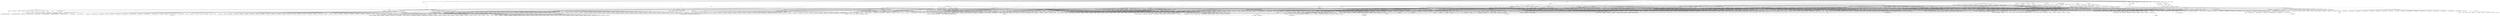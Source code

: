 digraph tree {
    "foods";
    "Food products";
    "Foods by cooking technique";
    "Baked goods";
    "Bagels";
    "Biscuits";
    "Biscuits (British style)";
    "Breads";
    "Cakes";
    "Casserole dishes";
    "Chinese bakery products";
    "Bakers' confectionery";
    "Cookies";
    "Crackers (food)";
    "Custard desserts";
    "Flatbreads";
    "Pastries";
    "Pies";
    "Pizza";
    "Puddings";
    "Take and bake pizzerias";
    "Twice-baked goods";
    "Casserole dishes";
    "Deep fried foods";
    "Breaded cutlets";
    "Doughnuts";
    "French fries";
    "Flambéed foods";
    "Flaming drinks";
    "Fried foods";
    "Deep fried foods";
    "Fried noodles";
    "Fried pork";
    "Fried rice";
    "Pancakes";
    "Raw foods";
    "Raw egg dishes";
    "Uncooked fish dishes";
    "Uncooked meat dishes";
    "Skewered foods";
    "Lollipops";
    "Satay";
    "Smoked food";
    "Smoked cheeses";
    "Smoked fish";
    "Smoked meat";
    "Spit-cooked foods";
    "Steamed foods";
    "Steamed buns";
    "Table-cooked dishes";
    "Twice-baked goods";
    "Biscuits";
    "Prepared foods by main ingredient";
    "Breads by ingredient";
    "Rye breads";
    "Seeded breads";
    "Wheat breads";
    "Drinks by main ingredient";
    "Cocktails by ingredient";
    "Bacon drinks";
    "Barley-based drinks";
    "Chocolate drinks";
    "Fruit drinks";
    "Maize-based drinks";
    "Malt-based drinks";
    "Milk-based drinks";
    "Rice drinks";
    "Rye-based drinks";
    "Wheat-based drinks";
    "Worm drinks";
    "Lists of foods by ingredient";
    "Bangladeshi dishes by main ingredient";
    "Bangladeshi meat dishes";
    "Bangladeshi rice dishes";
    "Bangladeshi seafood dishes";
    "Bangladeshi vegetable dishes";
    "Indian dishes by main ingredient";
    "Indian cheese dishes";
    "Indian egg dishes";
    "Indian legume dishes";
    "Indian meat dishes";
    "Indian rice dishes";
    "Indian seafood dishes";
    "Indian vegetable dishes";
    "Indian wheat dishes";
    "Pakistani dishes by main ingredient";
    "Pakistani legume dishes";
    "Pakistani meat dishes";
    "Pakistani rice dishes";
    "Pakistani vegetable dishes";
    "Sri Lankan dishes by main ingredient";
    "Sri Lankan egg dishes";
    "Sri Lankan legume dishes";
    "Sri Lankan meat dishes";
    "Sri Lankan seafood dishes";
    "Sri Lankan rice dishes";
    "Sri Lankan vegetable dishes";
    "Foods with alcoholic drinks";
    "Beer dishes";
    "Wine dishes";
    "Bread dishes";
    "Bread salads";
    "Bread soups";
    "Breaded cutlets";
    "Korean pancakes";
    "Sandwiches";
    "Toast dishes";
    "Tortilla-based dishes";
    "Buckwheat dishes";
    "Soba";
    "Cannabis foods";
    "Cannabis food companies";
    "Cereal dishes";
    "Bap";
    "Barley-based dishes";
    "Maize dishes";
    "Rice dishes";
    "Rye-based dishes";
    "Wheat dishes";
    "Coffee dishes";
    "Curry dishes";
    "Dairy dishes";
    "Cheese dishes";
    "Foods featuring butter";
    "Milk dishes";
    "Yogurt-based dishes";
    "Dishes involving the consumption of live animals";
    "Egg dishes";
    "Custard desserts";
    "Egg sandwiches";
    "Indian egg dishes";
    "Japanese egg dishes";
    "Omelettes";
    "Raw egg dishes";
    "Roe dishes";
    "Sauces of the mayonnaise family";
    "Sri Lankan egg dishes";
    "Flower dishes";
    "Flower tea";
    "Fruit dishes";
    "Apple products";
    "Avocado dishes";
    "Banana dishes";
    "Cherry dishes";
    "Citrus dishes";
    "Date dishes";
    "Fig dishes";
    "Fruit soups";
    "Grape dishes";
    "Melon dishes";
    "Pear dishes";
    "Fruit pies";
    "Plum dishes";
    "Fruit salads";
    "Strawberry dishes";
    "Ice-based food";
    "Frozen drinks";
    "Ice-based desserts";
    "Food made from maple";
    "Meat dishes";
    "Meat dishes by country";
    "Barbecue";
    "Beef dishes";
    "Blood dishes";
    "Brain dishes";
    "Breaded cutlets";
    "Egg dishes";
    "Goat dishes";
    "Haggis";
    "Kebabs";
    "Lamb dishes";
    "Meatballs";
    "Pork dishes";
    "Meat and potatoes dishes";
    "Poultry dishes";
    "Rabbit dishes";
    "Satay";
    "Sausage dishes";
    "Seafood dishes";
    "Spam dishes";
    "Steak";
    "Turtle dishes";
    "Uncooked meat dishes";
    "Veal dishes";
    "Mushroom dishes";
    "Noodle dishes";
    "Chinese noodle dishes";
    "Indonesian noodle dishes";
    "Japanese noodle dishes";
    "Korean noodle dishes";
    "Laotian noodle dishes";
    "Malaysian noodle dishes";
    "Philippine noodle dishes";
    "Singaporean noodle dishes";
    "Sri Lankan noodle dishes";
    "Thai noodle dishes";
    "Tibetan noodle dishes";
    "Vietnamese noodle dishes";
    "Cold noodles";
    "Fried noodles";
    "Mixed noodles";
    "Ramen dishes";
    "Noodle soups";
    "Nut dishes";
    "Almond dishes";
    "Cashew dishes";
    "Chestnut dishes";
    "Foods containing coconut";
    "Nut liqueurs";
    "Nut oils";
    "Sesame dishes";
    "Walnut dishes";
    "Pasta dishes";
    "Macaroni dishes";
    "Spaghetti dishes";
    "Tea dishes";
    "Vegetable dishes";
    "Brassica dishes";
    "Cabbage dishes";
    "Carrot dishes";
    "Chili pepper dishes";
    "Vegetable dishes by country";
    "Eggplant dishes";
    "Garlic dishes";
    "Legume dishes";
    "Onion-based foods";
    "Plantain dishes";
    "Potato dishes";
    "Scallion dishes";
    "Squash and pumpkin dishes";
    "Stuffed vegetable dishes";
    "Dishes featuring sweet corn";
    "Tea dishes";
    "Tomato dishes";
    "Vegetable soups";
    "Lists of foods";
    "Lists of foods by ingredient";
    "Lists of foods by nationality";
    "American cuisine-related lists";
    "Australian cuisine-related lists";
    "Brazilian cuisine-related lists";
    "Canadian cuisine-related lists";
    "Chinese cuisine-related lists";
    "English cuisine-related lists";
    "French cuisine-related lists";
    "German cuisine-related lists";
    "Indian cuisine-related lists";
    "Italian cuisine-related lists";
    "Japanese cuisine-related lists";
    "Korean cuisine-related lists";
    "Pakistani cuisine-related lists";
    "Scottish cuisine-related lists";
    "South African cuisine-related lists";
    "Sri Lankan cuisine-related lists";
    "United Kingdom cuisine-related lists";
    "Vietnamese cuisine-related lists";
    "Lists of foods by type";
    "Lists of breads";
    "Lists of cheeses";
    "Dessert-related lists";
    "Lists of drinks";
    "Soup-related lists";
    "Lists of brand name foods";
    "Animal feed";
    "Aphrodisiac foods";
    "Appetizers";
    "Korean pancakes";
    "Meze";
    "Greek appetizers";
    "Romanian appetizers";
    "Breads";
    "Breads by country";
    "American breads";
    "Armenian breads";
    "Australian breads";
    "Austrian breads";
    "Azerbaijani breads";
    "British breads";
    "Chilean breads";
    "Chinese breads";
    "Egyptian breads";
    "Emirati breads";
    "Finnish breads";
    "French breads";
    "German breads";
    "Greek breads";
    "Hong Kong breads";
    "Icelandic breads";
    "Indian breads";
    "Indonesian breads";
    "Iranian breads";
    "Irish breads";
    "Italian breads";
    "Japanese breads";
    "Korean breads";
    "Malaysian breads";
    "Mexican breads";
    "Norwegian breads";
    "Pakistani breads";
    "Philippine breads";
    "Romanian breads";
    "South Asian breads";
    "Sri Lankan breads";
    "Swedish breads";
    "Swiss breads";
    "Turkish breads";
    "Breads by ingredient";
    "Rye breads";
    "Seeded breads";
    "Wheat breads";
    "Lists of breads";
    "Bakeries";
    "Bakeries by country";
    "Attacks on bakeries";
    "Bagel companies";
    "Kosher bakeries";
    "Bakery cafés";
    "Brand name breads";
    "Bakeries";
    "Bread dishes";
    "Bread salads";
    "Bread soups";
    "Breaded cutlets";
    "Korean pancakes";
    "Sandwiches";
    "Toast dishes";
    "Tortilla-based dishes";
    "Buns";
    "Steamed buns";
    "Crackers (food)";
    "Brand name crackers";
    "Matzo";
    "Rice crackers";
    "Flatbreads";
    "Flatbread dishes";
    "Matzo";
    "Pancakes";
    "Roti";
    "Tortilla";
    "Jewish breads";
    "Bagels";
    "Matzo";
    "Pretzels";
    "Quick breads";
    "Pancakes";
    "Waffles";
    "Sourdough breads";
    "Southeast Asian breads";
    "Indonesian breads";
    "Sweet breads";
    "Doughnuts";
    "Waffles";
    "Unleavened breads";
    "Matzo";
    "Tortilla";
    "Yeast breads";
    "Bagels";
    "Braided egg breads";
    "Brioches";
    "Bread stubs";
    "Chocolate";
    "Chocolate-covered foods";
    "Chocolate bars";
    "Components of chocolate";
    "Chocolate confectionery";
    "Chocolate bars";
    "Chocolate by country";
    "Belgian chocolate";
    "Dutch chocolate";
    "Swiss chocolate";
    "Chocolate culture";
    "Chocolate in fiction";
    "Chocolate desserts";
    "Candy bars";
    "Chocolate drinks";
    "Chocolate liqueurs";
    "Mexican chocolate";
    "Chocolate events";
    "History of chocolate";
    "Chocolate museums";
    "Chocolate industry";
    "Brand name chocolate";
    "Chocolate companies";
    "Chocolatiers";
    "Components of chocolate";
    "Cocoa production";
    "Slavery in the chocolate industry";
    "Chocolate organizations";
    "Chocolate companies";
    "Types of chocolate";
    "Organic chocolate";
    "Cold foods";
    "Cold noodles";
    "Noodle salads";
    "Cold soups";
    "Frozen desserts";
    "Brand name frozen desserts";
    "Frozen custard";
    "Ice cream";
    "Ice-based desserts";
    "Condiments";
    "Condiments by country";
    "Australian condiments";
    "British condiments";
    "Chilean condiments";
    "Chinese condiments";
    "Indian condiments";
    "Indonesian condiments";
    "Japanese condiments";
    "Korean condiments";
    "Malaysian condiments";
    "Pakistani condiments";
    "Philippine condiments";
    "Sri Lankan condiments";
    "Barbecue sauces";
    "Brand name condiments";
    "Herbs and spices logos";
    "Kraft Heinz";
    "Brown sauces";
    "Butter";
    "Foods featuring butter";
    "Chutney";
    "Condiment companies";
    "Condiment companies of China";
    "Condiment companies of the United States";
    "Fish sauces";
    "Jeotgal";
    "Hot sauces";
    "Jams and jellies";
    "Fruit preserve companies";
    "Marmalade";
    "Ketchup";
    "Mustard (condiment)";
    "Mustard brands";
    "Pickles";
    "Chinese pickles";
    "Indian pickles";
    "Indonesian pickles";
    "Japanese pickles";
    "Kimchi";
    "Salad dressings";
    "Edible salt";
    "Halophiles";
    "History of salt";
    "Salt production";
    "Salted foods";
    "Saltmaking castes";
    "Sauces";
    "Sauces by origin";
    "Barbecue sauces";
    "Brown sauces";
    "Dessert sauces";
    "Fish sauces";
    "French sauces";
    "German sauces";
    "Hot sauces";
    "Sauces of the mayonnaise family";
    "Meat-based sauces";
    "Soy sauces";
    "Steak sauces";
    "Tomato sauces";
    "White sauces";
    "Soy sauces";
    "Vinegar";
    "Condiment stubs";
    "Confectionery";
    "Confectionery by country";
    "Chocolate by country";
    "American confectionery";
    "Australian confectionery";
    "Austrian confectionery";
    "Bangladeshi desserts";
    "Belgian confectionery";
    "Brazilian confectionery";
    "British confectionery";
    "Canadian confectionery";
    "Chinese confectionery";
    "Colombian confectionery";
    "Croatian confectionery";
    "Danish confectionery";
    "Dutch confectionery";
    "Finnish confectionery";
    "French confectionery";
    "German confectionery";
    "Hungarian confectionery";
    "Indian confectionery";
    "Indian desserts";
    "Indonesian desserts";
    "Irish confectionery";
    "Israeli confectionery";
    "Italian confectionery";
    "Japanese confectionery";
    "Korean confectionery";
    "New Zealand confectionery";
    "Norwegian confectionery";
    "Pakistani confectionery";
    "Polish confectionery";
    "Portuguese confectionery";
    "Romanian sweets";
    "Serbian confectionery";
    "South African confectionery";
    "South Korean confectionery";
    "Spanish confectionery";
    "Swedish confectionery";
    "Swiss confectionery";
    "Bakers' confectionery";
    "Brand name biscuits (British style)";
    "Pastries";
    "Sugar confectionery";
    "Candy";
    "Chewing gum";
    "Chocolate";
    "Marshmallows";
    "Throat lozenges";
    "Toffee";
    "Brand name confectionery";
    "American Licorice Company brands";
    "Annabelle Candy Company brands";
    "August Storck brands";
    "Brand name biscuits (British style)";
    "Brand name chocolate";
    "Brand name frozen desserts";
    "Breath mints";
    "Cadbury brands";
    "Candy bars";
    "Chewing gum";
    "Farley's & Sathers Candy Company brands";
    "Ferrara Candy Company brands";
    "Ferrero brands";
    "The Hershey Company brands";
    "Just Born brands";
    "Mars brands";
    "Mars confectionery brands";
    "Necco brands";
    "Nestlé brands";
    "Pascall (company) brands";
    "Pearson's Candy Company brands";
    "Perfetti Van Melle brands";
    "Rowntree's brands";
    "Swizzels Matlow brands";
    "Tootsie Roll Industries brands";
    "Topps confectionery products";
    "The Willy Wonka Candy Company brands";
    "Wrigley Company brands";
    "Chocolate confectionery";
    "Chocolate bars";
    "Confectioners";
    "Pastry chefs";
    "Confectionery companies";
    "Chocolate companies";
    "Confectionery stores";
    "Confectionery companies of Denmark";
    "Confectionery companies of India";
    "Confectionery companies of Indonesia";
    "Confectionery companies of North Korea";
    "Confectionery companies of the Philippines";
    "Confectionery companies of Poland";
    "Confectionery companies of Ukraine";
    "Confectionery companies of the United Kingdom";
    "Confectionery companies of the United States";
    "Confectionery in fiction";
    "Chocolate in fiction";
    "Films about confectionery";
    "Confectionery industry";
    "Brand name confectionery";
    "Businesspeople in confectionery";
    "Chewing gum";
    "Confectionery by country";
    "Confectionery companies";
    "Ice cream";
    "Ice cream logos";
    "Ice cream brands";
    "Flavors of ice cream";
    "Frozen custard";
    "Ice cream vans";
    "Ice cream parlors";
    "Sundaes";
    "Liquorice (confectionery)";
    "Confectionery stubs";
    "Convenience foods";
    "Convenience food companies";
    "Frozen food brands";
    "Doughnuts";
    "Doughnut shops";
    "Fast food";
    "American Chinese cuisine";
    "Bangladeshi fast food";
    "British sandwiches";
    "Burger King foods";
    "Convenience food companies";
    "Convenience foods";
    "Criticism of fast food";
    "Fast food advertising characters";
    "Fast-food chain founders";
    "Fast-food restaurants";
    "Food trucks";
    "German sandwiches";
    "Hamburgers (food)";
    "Hot dogs";
    "Indian fast food";
    "McDonald's foods";
    "Pakistani fast food";
    "Pizza";
    "Sandwiches";
    "Street food";
    "Food service strikes";
    "Tex-Mex cuisine";
    "Wendy's foods";
    "Instant foods and drinks";
    "Instant noodle brands";
    "Powdered drink mixes";
    "Snack foods";
    "Snack food manufacturers";
    "Biscuits (British style)";
    "Brand name snack foods";
    "Cereal bars";
    "Cookies";
    "Crackers (food)";
    "Doughnuts";
    "Popcorn";
    "Pretzels";
    "Snack foods by country";
    "Street food";
    "Street food by country";
    "Food trucks";
    "French fries";
    "Satay";
    "Dairy products";
    "Dairy products by country";
    "Cheeses by country";
    "Dairy products companies by country";
    "Bacteria used in dairy products";
    "Brand name dairy products";
    "Dairy products companies";
    "Brand name yogurts";
    "Fonterra brands";
    "Parmalat units";
    "Breast milk products";
    "Butter";
    "Foods featuring butter";
    "Cheese";
    "Cheese analogues";
    "Cheese dishes";
    "Cheese festivals";
    "Cheesemakers";
    "Cheeses";
    "Cheese retailers";
    "Trappist cheeses";
    "Cheese stubs";
    "Dairy products companies";
    "Dairy products companies by country";
    "Multinational dairy companies";
    "Cheesemakers";
    "Yogurt companies";
    "Cottage cheese";
    "Fermented dairy products";
    "Cheeses";
    "Yogurts";
    "Ice cream";
    "Ice cream logos";
    "Ice cream brands";
    "Flavors of ice cream";
    "Frozen custard";
    "Ice cream vans";
    "Ice cream parlors";
    "Sundaes";
    "Milk";
    "Milk by animal";
    "Milk-based drinks";
    "Breast milk";
    "Milk containers";
    "Milk in culture";
    "Milk dishes";
    "Milk substitutes";
    "Milk transport";
    "Desserts";
    "Desserts by country";
    "Confectionery by country";
    "Pastries by nationality";
    "Algerian desserts";
    "American desserts";
    "Australian desserts";
    "Austrian desserts";
    "Azerbaijani desserts";
    "Bangladeshi desserts";
    "Belarusian desserts";
    "Brazilian desserts";
    "British desserts";
    "Bulgarian desserts";
    "Canadian desserts";
    "Chilean desserts";
    "Chinese desserts";
    "Croatian desserts";
    "Danish desserts";
    "Emirati desserts";
    "Finnish desserts";
    "French desserts";
    "German desserts";
    "Greek desserts";
    "Hong Kong desserts";
    "Hungarian desserts";
    "Indian desserts";
    "Indonesian desserts";
    "Iranian desserts";
    "Israeli desserts";
    "Italian desserts";
    "Jamaican desserts";
    "Japanese desserts and sweets";
    "Korean desserts";
    "Lebanese desserts";
    "Lithuanian desserts";
    "Luxembourgian desserts";
    "Macanese desserts";
    "Malaysian desserts";
    "Mexican desserts";
    "Nepalese desserts";
    "Norwegian desserts";
    "Pakistani desserts";
    "Philippine desserts";
    "Polish desserts";
    "Portuguese desserts";
    "Romanian desserts";
    "Russian desserts";
    "Scottish desserts";
    "Slovenian desserts";
    "South Korean desserts";
    "Spanish desserts";
    "Sri Lankan desserts and sweets";
    "Swedish desserts";
    "Taiwanese desserts";
    "Thai desserts and snacks";
    "Turkish desserts";
    "Ukrainian desserts";
    "Uruguayan desserts";
    "Vietnamese desserts";
    "Dessert-related lists";
    "Biscuits (British style)";
    "Brand name biscuits (British style)";
    "Brand name desserts";
    "Brand name biscuits (British style)";
    "Brand name cookies";
    "Brand name frozen desserts";
    "Cakes";
    "British cakes";
    "Danish cakes";
    "German cakes";
    "Kue";
    "Media about cakes";
    "Chocolate";
    "Chocolate-covered foods";
    "Components of chocolate";
    "Chocolate confectionery";
    "Chocolate by country";
    "Chocolate culture";
    "Chocolate desserts";
    "Chocolate drinks";
    "Chocolate events";
    "History of chocolate";
    "Chocolate industry";
    "Chocolate organizations";
    "Types of chocolate";
    "Chocolate desserts";
    "Candy bars";
    "Confectionery";
    "Confectionery by country";
    "Bakers' confectionery";
    "Sugar confectionery";
    "Brand name confectionery";
    "Chocolate confectionery";
    "Confectioners";
    "Confectionery companies";
    "Confectionery in fiction";
    "Confectionery industry";
    "Ice cream";
    "Liquorice (confectionery)";
    "Confectionery stubs";
    "Cookies";
    "Almond cookies";
    "Biscuits (British style)";
    "Brand name cookies";
    "Cookie sandwiches";
    "Shortbread";
    "Custard desserts";
    "Frozen custard";
    "Dessert sauces";
    "Doughnuts";
    "Doughnut shops";
    "Frozen desserts";
    "Brand name frozen desserts";
    "Frozen custard";
    "Ice cream";
    "Ice-based desserts";
    "Ice cream";
    "Ice cream logos";
    "Ice cream brands";
    "Flavors of ice cream";
    "Frozen custard";
    "Ice cream vans";
    "Ice cream parlors";
    "Sundaes";
    "Pastries";
    "Pastries by nationality";
    "Arab pastries";
    "Pastries with poppy seeds";
    "Pastry chefs";
    "Puff pastry";
    "Tarts";
    "Pies";
    "American pies";
    "Australian pies";
    "Brand name pies";
    "British pies";
    "Chinese pies";
    "German pies";
    "Savoury pies";
    "Sweet pies";
    "Tarts";
    "Pie stubs";
    "Puddings";
    "British puddings";
    "German puddings";
    "Rice pudding";
    "Savory puddings";
    "Turkish puddings";
    "Sugar confectionery";
    "Candy";
    "Chewing gum";
    "Chocolate";
    "Marshmallows";
    "Throat lozenges";
    "Toffee";
    "Sweet breads";
    "Doughnuts";
    "Waffles";
    "Yogurts";
    "Brand name yogurts";
    "Yogurt companies";
    "Non-dairy yogurts";
    "Yogurt-based dishes";
    "Yogurt-based drinks";
    "Dessert stubs";
    "Pie stubs";
    "Dips (food)";
    "Dried foods";
    "Dried fish";
    "Dried fruit";
    "Raisins";
    "Dried meat";
    "Charcuterie";
    "Dried fish";
    "Salumi";
    "Powdered drink mixes";
    "Dumplings";
    "Edible algae";
    "Edible gels";
    "Edible plants";
    "Edible fruits";
    "Fruit drinks";
    "Fruits originating in Africa";
    "Fruits originating in Asia";
    "Fruits originating in North America";
    "Fruits originating in South America";
    "Fruit vegetables";
    "Açaí";
    "Apples";
    "Apricot";
    "Avocado";
    "Fruit and vegetable characters";
    "Cherries";
    "Coats of arms with fruit";
    "Date palm";
    "Desert fruits";
    "Fruit diseases";
    "Fruit dishes";
    "Dried fruit";
    "Edible Sapindaceae";
    "Edible Solanaceae";
    "Fruit festivals";
    "Fragaria";
    "Fruits originating in Arabia";
    "Fruits originating in Australia";
    "Grape";
    "Hybrid fruit";
    "Melons";
    "Olives";
    "Orchardists";
    "Peaches";
    "Pears";
    "Peppers";
    "Plums";
    "Pomegranates";
    "Fruit production";
    "Prunus";
    "Sour fruits";
    "Strawberries";
    "Tomatoes";
    "Fruit trees";
    "Tropical fruit";
    "Vitis";
    "Coffea";
    "Coats of arms with Coffea";
    "Coffee varieties";
    "Cyanide-containing foods";
    "Edible Apiaceae";
    "Carrot dishes";
    "Edible Asteraceae";
    "Edible Lauraceae";
    "Avocado";
    "Edible palms";
    "Açaí";
    "Date palm";
    "Oil palm";
    "Food plant cultivars";
    "Apple cultivars";
    "Avocado cultivars";
    "Banana cultivars";
    "Capsicum cultivars";
    "Cherry cultivars";
    "Chestnut cultivars";
    "Chili peppers";
    "Coffee varieties";
    "Crop cultivars bred at the Plant Breeding Institute";
    "Date cultivars";
    "Grape varieties";
    "Maize varieties";
    "Mango cultivars";
    "Olive cultivars";
    "Onion cultivars";
    "Orange cultivars";
    "Pear cultivars";
    "Plum cultivars";
    "Potato cultivars";
    "Rice varieties";
    "Strawberry cultivars";
    "Tomato cultivars";
    "Wheat cultivars";
    "Food plant pathogens and diseases";
    "Cacao diseases";
    "Canola diseases";
    "Cereal diseases";
    "Coconut palm diseases";
    "Coffee diseases";
    "Fruit and vegetable pathogens and diseases";
    "Mint diseases";
    "Peanut diseases";
    "Sunflower diseases";
    "Tea diseases";
    "Forages";
    "Zornia";
    "Herbs and spices";
    "Herbs";
    "Herb and spice mixtures";
    "Spices";
    "Herb and spice stubs";
    "Food plant hybrids";
    "Hybrid fruit";
    "Hybrid tomato cultivars";
    "Lettuce";
    "Lettuce diseases";
    "Plants used in Native American cuisine";
    "Crops originating from indigenous Americans";
    "Crops originating from Pre-Columbian North America";
    "Crops originating from the United States";
    "Edible nuts and seeds";
    "Almonds";
    "Buckwheat";
    "Cashew";
    "Castanea";
    "Chestnut cultivars";
    "Coconuts";
    "Nut dishes";
    "Edible legumes";
    "Grains";
    "Macadamia";
    "Nut tree diseases";
    "Peanuts";
    "Pecan";
    "Poppy seeds";
    "Pseudocereals";
    "Sesame";
    "Theobroma";
    "Plant-based fermented foods";
    "Kimchi";
    "Fermented soy-based foods";
    "Edible Sapindaceae";
    "Edible Solanaceae";
    "Chili peppers";
    "Eggplants";
    "Physalis";
    "Potatoes";
    "Tomatoes";
    "Vegetables";
    "Vegetables by country";
    "Asian vegetables";
    "Vegetable dishes";
    "Edible legumes";
    "Fruit and vegetable characters";
    "Fruit vegetables";
    "Inflorescence vegetables";
    "Vegetable juice";
    "Leaf vegetables";
    "Miniature versions of vegetables";
    "Organic food";
    "Perennial vegetables";
    "Root vegetables";
    "Sea vegetables";
    "Sprouting";
    "Stem vegetables";
    "Vegetable diseases";
    "Vegetable oils";
    "Vegetable stubs";
    "Eggs (food)";
    "Fast food";
    "American Chinese cuisine";
    "American Chinese chicken dishes";
    "Bangladeshi fast food";
    "British sandwiches";
    "Burger King foods";
    "Convenience food companies";
    "Frozen food brands";
    "Convenience foods";
    "Convenience food companies";
    "Doughnuts";
    "Fast food";
    "Instant foods and drinks";
    "Snack foods";
    "Street food";
    "Criticism of fast food";
    "Food service strikes";
    "Fast food advertising characters";
    "Burger King characters";
    "McDonald's characters";
    "Fast-food chain founders";
    "Pizza chain founders";
    "Fast-food restaurants";
    "Fast-food restaurant chains by country";
    "Defunct fast-food chains";
    "Bakery cafés";
    "Buffet restaurants";
    "Chili con carne restaurants";
    "Coffeehouses";
    "Doughnut shops";
    "Drive-in restaurants";
    "Fast-food franchises";
    "Frozen yogurt businesses";
    "Fast-food hamburger restaurants";
    "Hot dog restaurants";
    "Ice cream parlors";
    "Lunch counters";
    "Fast-food Mexican restaurants";
    "Pizzerias";
    "Fast-food poultry restaurants";
    "Sandwich restaurants";
    "Fast-food seafood restaurants";
    "Food trucks";
    "Ice cream vans";
    "German sandwiches";
    "Hamburgers (food)";
    "Hamburger restaurants";
    "Hot dogs";
    "Brand name hot dogs";
    "Hot dog restaurants";
    "Indian fast food";
    "McDonald's foods";
    "Pakistani fast food";
    "Pakistani sandwiches";
    "Pizza";
    "American pizza";
    "Frozen pizza brands";
    "Pizzerias";
    "Pizza styles";
    "Pizza varieties";
    "Sandwiches";
    "Bacon sandwiches";
    "Breakfast sandwiches";
    "Cheese sandwiches";
    "Egg sandwiches";
    "Hamburgers (food)";
    "Hot dogs";
    "American sandwiches";
    "British sandwiches";
    "Chilean sandwiches";
    "French sandwiches";
    "German sandwiches";
    "Italian sandwiches";
    "Pakistani sandwiches";
    "Sandwich restaurants";
    "Street food";
    "Street food by country";
    "Food trucks";
    "French fries";
    "Satay";
    "Food service strikes";
    "Tex-Mex cuisine";
    "Chili con carne";
    "Tex-Mex restaurants";
    "Wendy's foods";
    "Fermented foods";
    "Animal-based fermented foods";
    "Fermented dairy products";
    "Fermented fish";
    "Jeotgal";
    "Breads";
    "Breads by country";
    "Breads by ingredient";
    "Lists of breads";
    "Bakeries";
    "Brand name breads";
    "Bread dishes";
    "Buns";
    "Crackers (food)";
    "Flatbreads";
    "Jewish breads";
    "Pretzels";
    "Quick breads";
    "Sourdough breads";
    "Southeast Asian breads";
    "Sweet breads";
    "Unleavened breads";
    "Yeast breads";
    "Bread stubs";
    "Fermented drinks";
    "Alcoholic drinks";
    "Amylase induced fermentation";
    "Beer";
    "Brewing";
    "Cider";
    "Mead";
    "Rice wine";
    "Fermented tea";
    "Wine";
    "Fermented soy-based foods";
    "Soy sauces";
    "Pasteurized fermented foods";
    "Breads";
    "Dosa";
    "Pickles";
    "Chinese pickles";
    "Indian pickles";
    "Indonesian pickles";
    "Japanese pickles";
    "Kimchi";
    "Plant-based fermented foods";
    "Kimchi";
    "Fermented soy-based foods";
    "Vinegar";
    "Fictional foods";
    "Food combinations";
    "Foods with alcoholic drinks";
    "Edible fungi";
    "Cantharellus";
    "Chinese edible mushrooms";
    "Fungi in cultivation";
    "Blue cheeses";
    "Truffles (fungi)";
    "Molds used in food production";
    "Mushroom dishes";
    "Truffles (fungi)";
    "Tuber (fungus)";
    "Holiday foods";
    "Carnival foods";
    "Christmas food";
    "Christmas meals and feasts";
    "Day of the Dead food";
    "Easter food";
    "Easter bread";
    "Halloween food";
    "Hanukkah foods";
    "New Year foods";
    "Chinese New Year foods";
    "Japanese New Year foods";
    "Sinhalese New Year foods";
    "Passover foods";
    "Matzo";
    "Purim foods";
    "Saint Patrick's Day food";
    "Sinterklaas food";
    "Thanksgiving food";
    "Imitation foods";
    "Animal product analogs";
    "Cheese analogues";
    "Dairy-free frozen dessert brands";
    "Margarine brands";
    "Meat substitutes";
    "Milk substitutes";
    "Plant milk";
    "Tofu";
    "Non-dairy yogurts";
    "Cheese analogues";
    "Coffee substitutes";
    "Fat substitutes";
    "Meat substitutes";
    "Milk substitutes";
    "Plant milk";
    "Sugar substitutes";
    "Corn-based sweeteners";
    "Honey";
    "Liquorice";
    "Syrup";
    "Surimi";
    "Food ingredients";
    "Prepared foods by main ingredient";
    "Breads by ingredient";
    "Drinks by main ingredient";
    "Lists of foods by ingredient";
    "Bangladeshi dishes by main ingredient";
    "Indian dishes by main ingredient";
    "Pakistani dishes by main ingredient";
    "Sri Lankan dishes by main ingredient";
    "Foods with alcoholic drinks";
    "Bread dishes";
    "Buckwheat dishes";
    "Cannabis foods";
    "Cereal dishes";
    "Coffee dishes";
    "Curry dishes";
    "Dairy dishes";
    "Dishes involving the consumption of live animals";
    "Egg dishes";
    "Flower dishes";
    "Fruit dishes";
    "Ice-based food";
    "Food made from maple";
    "Meat dishes";
    "Mushroom dishes";
    "Noodle dishes";
    "Nut dishes";
    "Pasta dishes";
    "Tea dishes";
    "Vegetable dishes";
    "Food additives";
    "Color fixers";
    "E-number additives";
    "Edible thickening agents";
    "Excipients";
    "Fat substitutes";
    "Flavor enhancers";
    "Flavors";
    "Food acidity regulators";
    "Food antioxidants";
    "Food colorings";
    "Food emulsifiers";
    "Preservatives";
    "Sequestrants";
    "Food stabilizers";
    "Algal food ingredients";
    "Baking mixes";
    "Oreo";
    "Brewing ingredients";
    "Hop varieties";
    "Cereals";
    "Cereals by continent";
    "Cereals by country";
    "Barley";
    "Breakfast cereals";
    "Cereal diseases";
    "Cereal dishes";
    "Flour";
    "Maize";
    "Malt";
    "Millets";
    "Oats";
    "Rice";
    "Rye";
    "Sorghum";
    "Straw art";
    "Wheat";
    "Whole grain";
    "Condiments";
    "Condiments by country";
    "Barbecue sauces";
    "Brand name condiments";
    "Brown sauces";
    "Butter";
    "Chutney";
    "Condiment companies";
    "Fish sauces";
    "Hot sauces";
    "Jams and jellies";
    "Ketchup";
    "Mustard (condiment)";
    "Pickles";
    "Salad dressings";
    "Edible salt";
    "Sauces";
    "Soy sauces";
    "Vinegar";
    "Condiment stubs";
    "Cooking oils";
    "Cooking fats";
    "Cottonseed oil";
    "Olive oil";
    "Palm oil";
    "Vegetable oils";
    "Doughs";
    "Puff pastry";
    "Edible thickening agents";
    "Gelatin";
    "Flour";
    "Flour mills";
    "Wheat flour";
    "Herbal distillates";
    "Herbs and spices";
    "Herbs";
    "Herb and spice mixtures";
    "Spices";
    "Herb and spice stubs";
    "Leavening agents";
    "Baking powder";
    "Maize products";
    "Maize-based drinks";
    "Corn-based sweeteners";
    "Maize dishes";
    "Sauces";
    "Sauces by origin";
    "Barbecue sauces";
    "Brown sauces";
    "Dessert sauces";
    "Fish sauces";
    "French sauces";
    "German sauces";
    "Hot sauces";
    "Sauces of the mayonnaise family";
    "Meat-based sauces";
    "Soy sauces";
    "Steak sauces";
    "Tomato sauces";
    "White sauces";
    "Soy products";
    "Soy-based foods";
    "Starch";
    "Flour";
    "Starch companies";
    "Sugar substitutes";
    "Corn-based sweeteners";
    "Honey";
    "Liquorice";
    "Syrup";
    "Taste modifiers";
    "Bitter-masking compounds";
    "Umami enhancers";
    "Blue cheeses";
    "Fish sauces";
    "Savory puddings";
    "Yeast extract spreads";
    "Food ingredient stubs";
    "Herb and spice stubs";
    "Kosher food";
    "Kosher bakeries";
    "Kosher food certification organizations";
    "Badatz Beit Yosef";
    "Star-K Kosher Certification";
    "Matzo";
    "Passover foods";
    "Matzo";
    "Purim foods";
    "Kosher restaurants";
    "Star-K Kosher Certification";
    "Kosher supermarkets";
    "Meat";
    "Beef";
    "Beef cattle breeds";
    "Beef dishes";
    "Cuts of beef";
    "Steak";
    "Veal";
    "Pork";
    "Bacon";
    "Cuts of pork";
    "Pork dishes";
    "Steak";
    "Pork stubs";
    "Poultry";
    "Poultry breeds";
    "Brand name poultry meats";
    "Chicken as food";
    "Poultry dishes";
    "Eggs (food)";
    "Poultry farming";
    "Game birds";
    "Poultry organizations";
    "Poultry products";
    "Poultry standards";
    "Poultry stubs";
    "Seafood";
    "Animal-based seafood";
    "Seafood dishes";
    "Seafood festivals";
    "Seafood organizations";
    "Seafood red list";
    "Seafood restaurants";
    "Sea vegetables";
    "Carnivory";
    "Anthropophagy";
    "Carnivores";
    "Animal-based seafood";
    "Commercial fish";
    "Edible shellfish";
    "Fish sauces";
    "Roe";
    "Brand name meats";
    "Brand name hot dogs";
    "Brand name poultry meats";
    "Smithfield Foods brands";
    "Spam (food)";
    "Canned meat";
    "Spam (food)";
    "Charcuterie";
    "Bacon";
    "Ham";
    "Salumi";
    "Sausages";
    "Cold cut";
    "Charcuterie";
    "Dried meat";
    "Charcuterie";
    "Dried fish";
    "Salumi";
    "Meat festivals";
    "Ground meat";
    "Hamburgers (food)";
    "Meatballs";
    "Sausages";
    "Liver (food)";
    "Foie gras";
    "Meat by animal";
    "Beef";
    "Dog meat";
    "Meat dishes";
    "Meat dishes by country";
    "Barbecue";
    "Beef dishes";
    "Blood dishes";
    "Brain dishes";
    "Breaded cutlets";
    "Egg dishes";
    "Goat dishes";
    "Haggis";
    "Kebabs";
    "Lamb dishes";
    "Meatballs";
    "Pork dishes";
    "Meat and potatoes dishes";
    "Poultry dishes";
    "Rabbit dishes";
    "Satay";
    "Sausage dishes";
    "Seafood dishes";
    "Spam dishes";
    "Steak";
    "Turtle dishes";
    "Uncooked meat dishes";
    "Veal dishes";
    "Meat industry";
    "Meat processing in Australia";
    "Meat processing in Canada";
    "Cuts of meat";
    "Meat processing in France";
    "Meat industry organizations";
    "Meat packing industry";
    "Meat processing in New Zealand";
    "Poultry farming";
    "Slaughter methods";
    "Smokehouses";
    "Traditional meat processing";
    "Meat processing in Ukraine";
    "Meat processing in the United Kingdom";
    "Meat processing in the United States";
    "Meat substitutes";
    "Meat-based sauces";
    "Middle Eastern grilled meats";
    "Köfte";
    "Offal";
    "Blood dishes";
    "Haggis";
    "Liver (food)";
    "Pig's trotters";
    "Organic food";
    "Organic food certification";
    "Organic chocolate";
    "Organic food retail organizations";
    "Sausages";
    "Blood sausages";
    "Sausages by country";
    "Sausage companies";
    "Sausage dishes";
    "Smoked meat";
    "Meat stubs";
    "Pork stubs";
    "Meat substitutes";
    "Military food";
    "Noodles";
    "Noodle dishes";
    "Chinese noodle dishes";
    "Indonesian noodle dishes";
    "Japanese noodle dishes";
    "Korean noodle dishes";
    "Laotian noodle dishes";
    "Malaysian noodle dishes";
    "Philippine noodle dishes";
    "Singaporean noodle dishes";
    "Sri Lankan noodle dishes";
    "Thai noodle dishes";
    "Tibetan noodle dishes";
    "Vietnamese noodle dishes";
    "Cold noodles";
    "Fried noodles";
    "Mixed noodles";
    "Ramen dishes";
    "Noodle soups";
    "Chinese noodles";
    "Chinese noodle dishes";
    "Hong Kong noodles";
    "Indian noodles";
    "Indonesian noodles";
    "Indonesian noodle dishes";
    "Instant noodle brands";
    "Japanese noodles";
    "Japanese noodle dishes";
    "Soba";
    "Udon";
    "Korean noodles";
    "Korean noodle dishes";
    "Laotian noodles";
    "Laotian noodle dishes";
    "Malaysian noodles";
    "Malaysian noodle dishes";
    "Noodle restaurants";
    "Pasta";
    "Pasta dishes";
    "Pasta industry";
    "Types of pasta";
    "Philippine noodles";
    "Philippine noodle dishes";
    "Singaporean noodles";
    "Singaporean noodle dishes";
    "Sri Lankan noodles";
    "Sri Lankan noodle dishes";
    "Thai noodles";
    "Thai noodle dishes";
    "Tibetan noodles";
    "Tibetan noodle dishes";
    "Vietnamese noodles";
    "Vietnamese noodle dishes";
    "Oils";
    "Cooking oils";
    "Cooking fats";
    "Cottonseed oil";
    "Olive oil";
    "Palm oil";
    "Vegetable oils";
    "Lubricants";
    "Dry lubricants";
    "Greases";
    "Non-petroleum based lubricants";
    "Oil additives";
    "Petroleum based lubricants";
    "Water";
    "Motor oils";
    "Oil pressing castes";
    "Oils and fats technologies";
    "Petroleum";
    "Petroleum by continent";
    "Petroleum by country";
    "Petroleum geology";
    "Petroleum industry";
    "Petroleum organizations";
    "Petroleum products";
    "Petroleum politics";
    "Unconventional oil";
    "Works about petroleum";
    "Petroleum stubs";
    "Pasta";
    "Pasta dishes";
    "Macaroni dishes";
    "Spaghetti dishes";
    "Pasta industry";
    "Pasta companies";
    "Types of pasta";
    "Spaghetti";
    "Pastries";
    "Pastries by nationality";
    "Argentine pastries";
    "Armenian pastries";
    "Austrian pastries";
    "British pastries";
    "Bulgarian pastries";
    "Chinese pastries";
    "Croatian pastries";
    "Czech pastries";
    "Danish pastries";
    "Dutch pastries";
    "Finnish pastries";
    "French pastries";
    "German pastries";
    "Greek pastries";
    "Hungarian pastries";
    "Indian pastries";
    "Indonesian pastries";
    "Iranian pastries";
    "Israeli pastries";
    "Italian pastries";
    "Japanese desserts and sweets";
    "South Korean pastries";
    "Malaysian pastries";
    "Mexican pastries";
    "Philippine pastries";
    "Polish pastries";
    "Romanian pastries";
    "Russian pastries";
    "Slovenian pastries";
    "South African pastries";
    "Spanish pastries";
    "Sri Lankan desserts and sweets";
    "Swedish pastries";
    "Swiss pastries";
    "Taiwanese pastries";
    "Tibetan pastries";
    "Turkish pastries";
    "Ukrainian pastries";
    "Venezuelan pastries";
    "Vietnamese pastries";
    "Arab pastries";
    "Pastries with poppy seeds";
    "Pastry chefs";
    "Puff pastry";
    "Tarts";
    "Patented foods";
    "Pet foods";
    "2007 food protein contamination";
    "Animal food manufacturers";
    "Animal feed companies of India";
    "Pet food brands";
    "Ralston Purina";
    "Pet food brands";
    "Cat food brands";
    "Dog food brands";
    "Fish food brands";
    "Vegan pet food brands";
    "Pies";
    "American pies";
    "Australian pies";
    "Brand name pies";
    "British pie brands";
    "British pies";
    "British pie brands";
    "Chinese pies";
    "German pies";
    "Savoury pies";
    "Calzones";
    "Pizza";
    "Sweet pies";
    "Fruit pies";
    "Tarts";
    "Pie stubs";
    "Porridges";
    "Congee";
    "Korean porridges";
    "Sri Lankan porridges";
    "Probiotic foods";
    "Fermented dairy products";
    "Cheeses";
    "Yogurts";
    "Fermented fish";
    "Fish sauces";
    "Fermented soy-based foods";
    "Soy sauces";
    "Fermented tea";
    "Pickles";
    "Chinese pickles";
    "Indian pickles";
    "Indonesian pickles";
    "Japanese pickles";
    "Kimchi";
    "Raw foodism";
    "Raw foodists";
    "Raw foods";
    "Sprouting";
    "Works about raw foodism";
    "Puddings";
    "British puddings";
    "Haggis";
    "German puddings";
    "Rice pudding";
    "Savory puddings";
    "Haggis";
    "Turkish puddings";
    "Salads";
    "Bread salads";
    "Caesar salad";
    "Fish salads";
    "Raw fish salads";
    "Fruit salads";
    "Noodle salads";
    "Salad dressings";
    "Sandwiches";
    "Bacon sandwiches";
    "Breakfast sandwiches";
    "Cheese sandwiches";
    "Egg sandwiches";
    "Hamburgers (food)";
    "Hamburger restaurants";
    "Hot dogs";
    "Brand name hot dogs";
    "Hot dog restaurants";
    "American sandwiches";
    "British sandwiches";
    "Chilean sandwiches";
    "French sandwiches";
    "German sandwiches";
    "Italian sandwiches";
    "Pakistani sandwiches";
    "Sandwich restaurants";
    "Hamburger restaurants";
    "Submarine sandwich restaurants";
    "Food science";
    "Food engineers";
    "American food engineers";
    "Belgian food engineers";
    "French food engineers";
    "Flavors";
    "Astringent flavors";
    "Bitter compounds";
    "Bitter-masking compounds";
    "Cooling flavors";
    "Flavor companies";
    "Flavor enhancers";
    "Herbal distillates";
    "Oleoresin";
    "Pungent flavors";
    "Sugar substitutes";
    "Taste modifiers";
    "Flavor technology";
    "Umami enhancers";
    "Food chemistry";
    "Coffee chemistry";
    "Food chemists";
    "Wine chemistry";
    "Food databases";
    "Food safety";
    "Food safety by continent";
    "Food safety by country";
    "Adulteration";
    "Contaminated farmland";
    "Deaths from food poisoning";
    "Food recalls";
    "Foodborne illnesses";
    "Mycotoxins";
    "Food safety organizations";
    "Potentially dangerous food";
    "Food preservation";
    "Food safety scandals";
    "Food storage";
    "Food science institutes";
    "Molecular gastronomy";
    "Oenology";
    "Bacchanalian fraternities";
    "Wine museums";
    "Oenologists";
    "Wine chemistry";
    "Wine tasting";
    "Wine terminology";
    "Pasteurized foods";
    "Pasteurized fermented foods";
    "Food preservation";
    "Canned food";
    "Canneries";
    "Coolers";
    "Curing agents";
    "Dried foods";
    "Food preservatives";
    "Frozen food brands";
    "Pasteurized foods";
    "Pickles";
    "Pickling agents";
    "Preservatives";
    "Preserved fruit";
    "Salted foods";
    "Smokehouses";
    "Smoking (cooking)";
    "Food storage";
    "Food processing";
    "Food processing industry in India";
    "Food processing in London";
    "Food processing industry in Pakistan";
    "Food manufacturers";
    "Fermentation in food processing";
    "Fish processing";
    "Grinding mills";
    "Food processing trade unions";
    "Winemaking";
    "Food scientists";
    "Women food scientists";
    "Food scientists by nationality";
    "Food sensitivity";
    "Food allergies";
    "Gluten sensitivity";
    "Food technology";
    "Food technology awards";
    "Flavor technology";
    "Food technology organizations";
    "Food processing";
    "Seafood";
    "Animal-based seafood";
    "Commercial fish";
    "Edible shellfish";
    "Fish sauces";
    "Roe";
    "Seafood dishes";
    "Seafood dishes by country";
    "Clam dishes";
    "Crab dishes";
    "Crayfish dishes";
    "Fish dishes";
    "Lobster dishes";
    "Octopus dishes";
    "Oyster dishes";
    "Roe dishes";
    "Shrimp dishes";
    "Fish and seafood soups";
    "Squid dishes";
    "Whale dishes";
    "Seafood festivals";
    "Oyster festivals";
    "Seafood organizations";
    "Seafood companies";
    "Seafood red list";
    "Seafood restaurants";
    "Fast-food seafood restaurants";
    "Oyster bars";
    "Seafood restaurants in the United States";
    "Sea vegetables";
    "Snack foods";
    "Snack food manufacturers";
    "Snack food manufacturers by country";
    "Biscuits (British style)";
    "Brand name biscuits (British style)";
    "Brand name snack foods";
    "Brand name biscuits (British style)";
    "Brand name confectionery";
    "Brand name cookies";
    "Brand name crackers";
    "Brand name potato chips and crisps";
    "Flowers Foods brands";
    "Frito-Lay brands";
    "Hostess Brands";
    "Hostess Brands brands";
    "Instant noodle brands";
    "J & J Snack Foods Corporation brands";
    "Jel Sert brands";
    "Lance Inc. brands";
    "McKee Foods brands";
    "Nabisco brands";
    "Popcorn brands";
    "The Smith's Snackfood Company brands";
    "Snack Brands Australia brands";
    "Snyder's-Lance Inc. brands";
    "United Biscuits brands";
    "Cereal bars";
    "Cookies";
    "Almond cookies";
    "Biscuits (British style)";
    "Brand name cookies";
    "Cookie sandwiches";
    "Shortbread";
    "Crackers (food)";
    "Brand name crackers";
    "Matzo";
    "Rice crackers";
    "Doughnuts";
    "Doughnut shops";
    "Popcorn";
    "Popcorn brands";
    "Pretzels";
    "Snack foods by country";
    "Snack food manufacturers by country";
    "Albanian snack foods";
    "American snack foods";
    "Australian snack foods";
    "Bangladeshi snack foods";
    "British snack foods";
    "Bruneian snack foods";
    "Canadian snack foods";
    "Czech snack foods";
    "Egyptian snack foods";
    "German snack foods";
    "Indian snack foods";
    "Indonesian snack foods";
    "Japanese snack food";
    "Korean snack food";
    "Lebanese snack foods";
    "Malaysian snack foods";
    "Mexican snack foods";
    "New Zealand snack foods";
    "Pakistani snack foods";
    "Philippine snack food";
    "Slovak snack foods";
    "South African snack foods";
    "Spanish snack foods";
    "Sri Lankan snack food";
    "Syrian snack foods";
    "Thai desserts and snacks";
    "Soups and stews";
    "Soups";
    "Soups by country";
    "African soups";
    "Bean soups";
    "Blood soups";
    "Brand name soups";
    "Bread soups";
    "Cheese soups";
    "Cold soups";
    "Cream soups";
    "Fish and seafood soups";
    "Fruit soups";
    "Noodle soups";
    "Soup-related lists";
    "Vegetable soups";
    "Soup stubs";
    "Soups and stews by country";
    "Bangladeshi soups and stews";
    "Indian soups and stews";
    "Japanese soups and stews";
    "Korean soups and stews";
    "Pakistani soups and stews";
    "Spanish soups and stews";
    "Sri Lankan soups and stews";
    "Stews";
    "Stews by country";
    "Chili con carne";
    "Curry";
    "Soup-related lists";
    "Sour foods";
    "Spreads (food)";
    "Butter";
    "Foods featuring butter";
    "Cream cheeses";
    "Honey";
    "Honey liqueurs and spirits";
    "Mead";
    "Jams and jellies";
    "Fruit preserve companies";
    "Marmalade";
    "Margarine brands";
    "Marmalade";
    "Peanut butter";
    "Peanut butter brands";
    "Yeast extract spreads";
    "Staple foods";
    "Barley";
    "Barley-based drinks";
    "Barley diseases";
    "Barley-based dishes";
    "Breads";
    "Breads by country";
    "Breads by ingredient";
    "Lists of breads";
    "Bakeries";
    "Brand name breads";
    "Bread dishes";
    "Buns";
    "Crackers (food)";
    "Flatbreads";
    "Jewish breads";
    "Pretzels";
    "Quick breads";
    "Sourdough breads";
    "Southeast Asian breads";
    "Sweet breads";
    "Unleavened breads";
    "Yeast breads";
    "Bread stubs";
    "Grains";
    "Cereals";
    "Grain companies";
    "Grain trade";
    "Grain production";
    "Pseudocereals";
    "Maize";
    "Maize-based drinks";
    "Coats of arms with maize";
    "Maize diseases";
    "Maize dishes";
    "Genetically modified maize";
    "Maize production";
    "Maize products";
    "Maize varieties";
    "Noodles";
    "Noodle dishes";
    "Chinese noodles";
    "Indian noodles";
    "Indonesian noodles";
    "Instant noodle brands";
    "Japanese noodles";
    "Korean noodles";
    "Laotian noodles";
    "Malaysian noodles";
    "Noodle restaurants";
    "Pasta";
    "Philippine noodles";
    "Singaporean noodles";
    "Sri Lankan noodles";
    "Thai noodles";
    "Tibetan noodles";
    "Vietnamese noodles";
    "Oats";
    "Oats diseases";
    "Quaker Oats Company";
    "Porridges";
    "Congee";
    "Korean porridges";
    "Sri Lankan porridges";
    "Potatoes";
    "Brand name potato chips and crisps";
    "Potato cultivars";
    "Potato diseases";
    "Potato dishes";
    "Potato economy";
    "History of the potato";
    "Potato houses";
    "Mr. Potato Head";
    "Potato museums";
    "Potato stubs";
    "Rice";
    "Coats of arms with rice";
    "Rice diseases";
    "Rice dishes";
    "Rice drinks";
    "Rice organizations";
    "Rice production";
    "Rice varieties";
    "Rye";
    "Rye diseases";
    "Rye-based dishes";
    "Rye-based drinks";
    "Sweet potatoes";
    "Taros";
    "Wheat";
    "Coats of arms with wheat";
    "Wheat diseases";
    "Wheat dishes";
    "Wheat-based drinks";
    "Wheat flour";
    "Wheat production";
    "Wheat cultivars";
    "Wheat organizations";
    "Whole wheat";
    "Yams (vegetable)";
    "Yam production";
    "Yam festivals";
    "Stuffed dishes";
    "Calzones";
    "Dumplings";
    "Stuffed vegetable dishes";
    "Turkish cuisine dolmas and sarmas";
    "Sugar";
    "Candy";
    "Breath mints";
    "Candy bars";
    "Gummi candies";
    "Lollipops";
    "Pez";
    "Toffee";
    "Coats of arms with sugarcane";
    "Documentary films about sugar";
    "History of sugar";
    "Sugar barons";
    "Sugar museums";
    "Sugar industry";
    "Sugar industry by country";
    "Businesspeople in the sugar industry";
    "Sugar companies";
    "Sugar mill railways";
    "Sugar refineries";
    "Sugar technologists";
    "Sugar organizations";
    "Cane growers unions of Fiji";
    "Sugar companies";
    "Sugar plantations";
    "Sugar refineries";
    "Sugar production";
    "Sugar companies";
    "Sugar refineries";
    "Sugar plantations";
    "Sugar substitutes";
    "Corn-based sweeteners";
    "Honey";
    "Liquorice";
    "Syrup";
    "Sugar plantations";
    "Sugar plantations in the Caribbean";
    "Sugar plantations in British Guiana";
    "Sugar plantation owners";
    "Sugar plantations in the Philippines";
    "Sugar plantations in Australia";
    "Sugar plantations in the United States";
    "Vegetables";
    "Vegetables by country";
    "Vegetable dishes by country";
    "Japanese vegetables";
    "Korean vegetables";
    "Vietnamese vegetables";
    "Asian vegetables";
    "Asian radishes";
    "Japanese vegetables";
    "Korean vegetables";
    "Vietnamese vegetables";
    "Vegetable dishes";
    "Brassica dishes";
    "Cabbage dishes";
    "Carrot dishes";
    "Chili pepper dishes";
    "Vegetable dishes by country";
    "Eggplant dishes";
    "Garlic dishes";
    "Legume dishes";
    "Onion-based foods";
    "Plantain dishes";
    "Potato dishes";
    "Scallion dishes";
    "Squash and pumpkin dishes";
    "Stuffed vegetable dishes";
    "Dishes featuring sweet corn";
    "Tea dishes";
    "Tomato dishes";
    "Vegetable soups";
    "Edible legumes";
    "Legume dishes";
    "Peanuts";
    "Pulse crop diseases";
    "Soy products";
    "Soybeans";
    "Fruit and vegetable characters";
    "Attack of the Killer Tomatoes";
    "Fictional tubers";
    "VeggieTales";
    "Fruit vegetables";
    "Chili peppers";
    "Eggplants";
    "Peppers";
    "Pod vegetables";
    "Squashes and pumpkins";
    "Tomatoes";
    "Inflorescence vegetables";
    "Flower dishes";
    "Vegetable juice";
    "Leaf vegetables";
    "Brassica dishes";
    "Cabbage";
    "Leaf vegetable diseases";
    "Miniature versions of vegetables";
    "Organic food";
    "Organic food certification";
    "Organic chocolate";
    "Organic food retail organizations";
    "Perennial vegetables";
    "Root vegetables";
    "Garlic";
    "Onions";
    "Potatoes";
    "Radishes";
    "Root vegetable diseases";
    "Sweet potatoes";
    "Taros";
    "Yams (vegetable)";
    "Sea vegetables";
    "Sprouting";
    "Stem vegetables";
    "Rhubarb";
    "Stem vegetable diseases";
    "Vegetable diseases";
    "Leaf vegetable diseases";
    "Pulse crop diseases";
    "Root vegetable diseases";
    "Stem vegetable diseases";
    "Tomato pathogens and pests";
    "Vegetable oils";
    "Cottonseed oil";
    "Essential oils";
    "Nut oils";
    "Oil seeds";
    "Olive oil";
    "Palm oil";
    "Vegetable stubs";
    "Potato stubs";
    "Wedding food";
    "Food logos";
    "Foodservice logos";
    "Restaurant logos";
    "Ice cream logos";
    "Drink logos";
    "Alcohol logos";
    "Beer logos";
    "Coffee and tea logos";
    "Drink company logos";
    "Energy drink logos";
    "Non-alcoholic drink logos";
    "Soft drink logos";
    "Spring water logos";
    "Wine logos";
    "Herbs and spices logos";
    "Food stubs";
    "Bread stubs";
    "Cheese stubs";
    "Condiment stubs";
    "Confectionery stubs";
    "Dessert stubs";
    "Pie stubs";
    "Fruit stubs";
    "Rubus stubs";
    "Fruit tree stubs";
    "Wine grape stubs";
    "Meat stubs";
    "Pork stubs";
    "Soup stubs";
    "Vegetable stubs";
    "Potato stubs";
    "foods" -> "Food products";
    "foods" -> "Foods by cooking technique";
    "foods" -> "Prepared foods by main ingredient";
    "foods" -> "Lists of foods";
    "foods" -> "Animal feed";
    "foods" -> "Aphrodisiac foods";
    "foods" -> "Appetizers";
    "foods" -> "Breads";
    "foods" -> "Chocolate";
    "foods" -> "Cold foods";
    "foods" -> "Condiments";
    "foods" -> "Confectionery";
    "foods" -> "Convenience foods";
    "foods" -> "Dairy products";
    "foods" -> "Desserts";
    "foods" -> "Dips (food)";
    "foods" -> "Dried foods";
    "foods" -> "Dumplings";
    "foods" -> "Edible algae";
    "foods" -> "Edible gels";
    "foods" -> "Edible plants";
    "foods" -> "Eggs (food)";
    "foods" -> "Fast food";
    "foods" -> "Fermented foods";
    "foods" -> "Fictional foods";
    "foods" -> "Food combinations";
    "foods" -> "Foods with alcoholic drinks";
    "foods" -> "Edible fungi";
    "foods" -> "Holiday foods";
    "foods" -> "Imitation foods";
    "foods" -> "Food ingredients";
    "foods" -> "Kosher food";
    "foods" -> "Meat";
    "foods" -> "Meat substitutes";
    "foods" -> "Military food";
    "foods" -> "Noodles";
    "foods" -> "Oils";
    "foods" -> "Pasta";
    "foods" -> "Pastries";
    "foods" -> "Patented foods";
    "foods" -> "Pet foods";
    "foods" -> "Pies";
    "foods" -> "Porridges";
    "foods" -> "Probiotic foods";
    "foods" -> "Puddings";
    "foods" -> "Salads";
    "foods" -> "Sandwiches";
    "foods" -> "Food science";
    "foods" -> "Seafood";
    "foods" -> "Snack foods";
    "foods" -> "Soups and stews";
    "foods" -> "Sour foods";
    "foods" -> "Spreads (food)";
    "foods" -> "Staple foods";
    "foods" -> "Stuffed dishes";
    "foods" -> "Sugar";
    "foods" -> "Vegetables";
    "foods" -> "Wedding food";
    "foods" -> "Food logos";
    "foods" -> "Food stubs";
    "Foods by cooking technique" -> "Baked goods";
    "Foods by cooking technique" -> "Casserole dishes";
    "Foods by cooking technique" -> "Deep fried foods";
    "Foods by cooking technique" -> "Flambéed foods";
    "Foods by cooking technique" -> "Fried foods";
    "Foods by cooking technique" -> "Raw foods";
    "Foods by cooking technique" -> "Skewered foods";
    "Foods by cooking technique" -> "Smoked food";
    "Foods by cooking technique" -> "Spit-cooked foods";
    "Foods by cooking technique" -> "Steamed foods";
    "Foods by cooking technique" -> "Table-cooked dishes";
    "Foods by cooking technique" -> "Twice-baked goods";
    "Baked goods" -> "Bagels";
    "Baked goods" -> "Biscuits";
    "Baked goods" -> "Biscuits (British style)";
    "Baked goods" -> "Breads";
    "Baked goods" -> "Cakes";
    "Baked goods" -> "Casserole dishes";
    "Baked goods" -> "Chinese bakery products";
    "Baked goods" -> "Bakers' confectionery";
    "Baked goods" -> "Cookies";
    "Baked goods" -> "Crackers (food)";
    "Baked goods" -> "Custard desserts";
    "Baked goods" -> "Flatbreads";
    "Baked goods" -> "Pastries";
    "Baked goods" -> "Pies";
    "Baked goods" -> "Pizza";
    "Baked goods" -> "Puddings";
    "Baked goods" -> "Take and bake pizzerias";
    "Baked goods" -> "Twice-baked goods";
    "Deep fried foods" -> "Breaded cutlets";
    "Deep fried foods" -> "Doughnuts";
    "Deep fried foods" -> "French fries";
    "Flambéed foods" -> "Flaming drinks";
    "Fried foods" -> "Deep fried foods";
    "Fried foods" -> "Fried noodles";
    "Fried foods" -> "Fried pork";
    "Fried foods" -> "Fried rice";
    "Fried foods" -> "Pancakes";
    "Raw foods" -> "Raw egg dishes";
    "Raw foods" -> "Uncooked fish dishes";
    "Raw foods" -> "Uncooked meat dishes";
    "Skewered foods" -> "Lollipops";
    "Skewered foods" -> "Satay";
    "Smoked food" -> "Smoked cheeses";
    "Smoked food" -> "Smoked fish";
    "Smoked food" -> "Smoked meat";
    "Steamed foods" -> "Steamed buns";
    "Twice-baked goods" -> "Biscuits";
    "Prepared foods by main ingredient" -> "Breads by ingredient";
    "Prepared foods by main ingredient" -> "Drinks by main ingredient";
    "Prepared foods by main ingredient" -> "Lists of foods by ingredient";
    "Prepared foods by main ingredient" -> "Bangladeshi dishes by main ingredient";
    "Prepared foods by main ingredient" -> "Indian dishes by main ingredient";
    "Prepared foods by main ingredient" -> "Pakistani dishes by main ingredient";
    "Prepared foods by main ingredient" -> "Sri Lankan dishes by main ingredient";
    "Prepared foods by main ingredient" -> "Foods with alcoholic drinks";
    "Prepared foods by main ingredient" -> "Bread dishes";
    "Prepared foods by main ingredient" -> "Buckwheat dishes";
    "Prepared foods by main ingredient" -> "Cannabis foods";
    "Prepared foods by main ingredient" -> "Cereal dishes";
    "Prepared foods by main ingredient" -> "Coffee dishes";
    "Prepared foods by main ingredient" -> "Curry dishes";
    "Prepared foods by main ingredient" -> "Dairy dishes";
    "Prepared foods by main ingredient" -> "Dishes involving the consumption of live animals";
    "Prepared foods by main ingredient" -> "Egg dishes";
    "Prepared foods by main ingredient" -> "Flower dishes";
    "Prepared foods by main ingredient" -> "Fruit dishes";
    "Prepared foods by main ingredient" -> "Ice-based food";
    "Prepared foods by main ingredient" -> "Food made from maple";
    "Prepared foods by main ingredient" -> "Meat dishes";
    "Prepared foods by main ingredient" -> "Mushroom dishes";
    "Prepared foods by main ingredient" -> "Noodle dishes";
    "Prepared foods by main ingredient" -> "Nut dishes";
    "Prepared foods by main ingredient" -> "Pasta dishes";
    "Prepared foods by main ingredient" -> "Tea dishes";
    "Prepared foods by main ingredient" -> "Vegetable dishes";
    "Breads by ingredient" -> "Rye breads";
    "Breads by ingredient" -> "Seeded breads";
    "Breads by ingredient" -> "Wheat breads";
    "Drinks by main ingredient" -> "Cocktails by ingredient";
    "Drinks by main ingredient" -> "Bacon drinks";
    "Drinks by main ingredient" -> "Barley-based drinks";
    "Drinks by main ingredient" -> "Chocolate drinks";
    "Drinks by main ingredient" -> "Fruit drinks";
    "Drinks by main ingredient" -> "Maize-based drinks";
    "Drinks by main ingredient" -> "Malt-based drinks";
    "Drinks by main ingredient" -> "Milk-based drinks";
    "Drinks by main ingredient" -> "Rice drinks";
    "Drinks by main ingredient" -> "Rye-based drinks";
    "Drinks by main ingredient" -> "Wheat-based drinks";
    "Drinks by main ingredient" -> "Worm drinks";
    "Bangladeshi dishes by main ingredient" -> "Bangladeshi meat dishes";
    "Bangladeshi dishes by main ingredient" -> "Bangladeshi rice dishes";
    "Bangladeshi dishes by main ingredient" -> "Bangladeshi seafood dishes";
    "Bangladeshi dishes by main ingredient" -> "Bangladeshi vegetable dishes";
    "Indian dishes by main ingredient" -> "Indian cheese dishes";
    "Indian dishes by main ingredient" -> "Indian egg dishes";
    "Indian dishes by main ingredient" -> "Indian legume dishes";
    "Indian dishes by main ingredient" -> "Indian meat dishes";
    "Indian dishes by main ingredient" -> "Indian rice dishes";
    "Indian dishes by main ingredient" -> "Indian seafood dishes";
    "Indian dishes by main ingredient" -> "Indian vegetable dishes";
    "Indian dishes by main ingredient" -> "Indian wheat dishes";
    "Pakistani dishes by main ingredient" -> "Pakistani legume dishes";
    "Pakistani dishes by main ingredient" -> "Pakistani meat dishes";
    "Pakistani dishes by main ingredient" -> "Pakistani rice dishes";
    "Pakistani dishes by main ingredient" -> "Pakistani vegetable dishes";
    "Sri Lankan dishes by main ingredient" -> "Sri Lankan egg dishes";
    "Sri Lankan dishes by main ingredient" -> "Sri Lankan legume dishes";
    "Sri Lankan dishes by main ingredient" -> "Sri Lankan meat dishes";
    "Sri Lankan dishes by main ingredient" -> "Sri Lankan seafood dishes";
    "Sri Lankan dishes by main ingredient" -> "Sri Lankan rice dishes";
    "Sri Lankan dishes by main ingredient" -> "Sri Lankan vegetable dishes";
    "Foods with alcoholic drinks" -> "Beer dishes";
    "Foods with alcoholic drinks" -> "Wine dishes";
    "Bread dishes" -> "Bread salads";
    "Bread dishes" -> "Bread soups";
    "Bread dishes" -> "Breaded cutlets";
    "Bread dishes" -> "Korean pancakes";
    "Bread dishes" -> "Sandwiches";
    "Bread dishes" -> "Toast dishes";
    "Bread dishes" -> "Tortilla-based dishes";
    "Buckwheat dishes" -> "Soba";
    "Cannabis foods" -> "Cannabis food companies";
    "Cereal dishes" -> "Bap";
    "Cereal dishes" -> "Barley-based dishes";
    "Cereal dishes" -> "Maize dishes";
    "Cereal dishes" -> "Rice dishes";
    "Cereal dishes" -> "Rye-based dishes";
    "Cereal dishes" -> "Wheat dishes";
    "Dairy dishes" -> "Cheese dishes";
    "Dairy dishes" -> "Foods featuring butter";
    "Dairy dishes" -> "Milk dishes";
    "Dairy dishes" -> "Yogurt-based dishes";
    "Egg dishes" -> "Custard desserts";
    "Egg dishes" -> "Egg sandwiches";
    "Egg dishes" -> "Indian egg dishes";
    "Egg dishes" -> "Japanese egg dishes";
    "Egg dishes" -> "Omelettes";
    "Egg dishes" -> "Raw egg dishes";
    "Egg dishes" -> "Roe dishes";
    "Egg dishes" -> "Sauces of the mayonnaise family";
    "Egg dishes" -> "Sri Lankan egg dishes";
    "Flower dishes" -> "Flower tea";
    "Fruit dishes" -> "Apple products";
    "Fruit dishes" -> "Avocado dishes";
    "Fruit dishes" -> "Banana dishes";
    "Fruit dishes" -> "Cherry dishes";
    "Fruit dishes" -> "Citrus dishes";
    "Fruit dishes" -> "Date dishes";
    "Fruit dishes" -> "Fig dishes";
    "Fruit dishes" -> "Fruit soups";
    "Fruit dishes" -> "Grape dishes";
    "Fruit dishes" -> "Melon dishes";
    "Fruit dishes" -> "Pear dishes";
    "Fruit dishes" -> "Fruit pies";
    "Fruit dishes" -> "Plum dishes";
    "Fruit dishes" -> "Fruit salads";
    "Fruit dishes" -> "Strawberry dishes";
    "Ice-based food" -> "Frozen drinks";
    "Ice-based food" -> "Ice-based desserts";
    "Meat dishes" -> "Meat dishes by country";
    "Meat dishes" -> "Barbecue";
    "Meat dishes" -> "Beef dishes";
    "Meat dishes" -> "Blood dishes";
    "Meat dishes" -> "Brain dishes";
    "Meat dishes" -> "Breaded cutlets";
    "Meat dishes" -> "Egg dishes";
    "Meat dishes" -> "Goat dishes";
    "Meat dishes" -> "Haggis";
    "Meat dishes" -> "Kebabs";
    "Meat dishes" -> "Lamb dishes";
    "Meat dishes" -> "Meatballs";
    "Meat dishes" -> "Pork dishes";
    "Meat dishes" -> "Meat and potatoes dishes";
    "Meat dishes" -> "Poultry dishes";
    "Meat dishes" -> "Rabbit dishes";
    "Meat dishes" -> "Satay";
    "Meat dishes" -> "Sausage dishes";
    "Meat dishes" -> "Seafood dishes";
    "Meat dishes" -> "Spam dishes";
    "Meat dishes" -> "Steak";
    "Meat dishes" -> "Turtle dishes";
    "Meat dishes" -> "Uncooked meat dishes";
    "Meat dishes" -> "Veal dishes";
    "Noodle dishes" -> "Chinese noodle dishes";
    "Noodle dishes" -> "Indonesian noodle dishes";
    "Noodle dishes" -> "Japanese noodle dishes";
    "Noodle dishes" -> "Korean noodle dishes";
    "Noodle dishes" -> "Laotian noodle dishes";
    "Noodle dishes" -> "Malaysian noodle dishes";
    "Noodle dishes" -> "Philippine noodle dishes";
    "Noodle dishes" -> "Singaporean noodle dishes";
    "Noodle dishes" -> "Sri Lankan noodle dishes";
    "Noodle dishes" -> "Thai noodle dishes";
    "Noodle dishes" -> "Tibetan noodle dishes";
    "Noodle dishes" -> "Vietnamese noodle dishes";
    "Noodle dishes" -> "Cold noodles";
    "Noodle dishes" -> "Fried noodles";
    "Noodle dishes" -> "Mixed noodles";
    "Noodle dishes" -> "Ramen dishes";
    "Noodle dishes" -> "Noodle soups";
    "Nut dishes" -> "Almond dishes";
    "Nut dishes" -> "Cashew dishes";
    "Nut dishes" -> "Chestnut dishes";
    "Nut dishes" -> "Foods containing coconut";
    "Nut dishes" -> "Nut liqueurs";
    "Nut dishes" -> "Nut oils";
    "Nut dishes" -> "Sesame dishes";
    "Nut dishes" -> "Walnut dishes";
    "Pasta dishes" -> "Macaroni dishes";
    "Pasta dishes" -> "Spaghetti dishes";
    "Vegetable dishes" -> "Brassica dishes";
    "Vegetable dishes" -> "Cabbage dishes";
    "Vegetable dishes" -> "Carrot dishes";
    "Vegetable dishes" -> "Chili pepper dishes";
    "Vegetable dishes" -> "Vegetable dishes by country";
    "Vegetable dishes" -> "Eggplant dishes";
    "Vegetable dishes" -> "Garlic dishes";
    "Vegetable dishes" -> "Legume dishes";
    "Vegetable dishes" -> "Onion-based foods";
    "Vegetable dishes" -> "Plantain dishes";
    "Vegetable dishes" -> "Potato dishes";
    "Vegetable dishes" -> "Scallion dishes";
    "Vegetable dishes" -> "Squash and pumpkin dishes";
    "Vegetable dishes" -> "Stuffed vegetable dishes";
    "Vegetable dishes" -> "Dishes featuring sweet corn";
    "Vegetable dishes" -> "Tea dishes";
    "Vegetable dishes" -> "Tomato dishes";
    "Vegetable dishes" -> "Vegetable soups";
    "Lists of foods" -> "Lists of foods by ingredient";
    "Lists of foods" -> "Lists of foods by nationality";
    "Lists of foods" -> "Lists of foods by type";
    "Lists of foods" -> "Lists of brand name foods";
    "Lists of foods by nationality" -> "American cuisine-related lists";
    "Lists of foods by nationality" -> "Australian cuisine-related lists";
    "Lists of foods by nationality" -> "Brazilian cuisine-related lists";
    "Lists of foods by nationality" -> "Canadian cuisine-related lists";
    "Lists of foods by nationality" -> "Chinese cuisine-related lists";
    "Lists of foods by nationality" -> "English cuisine-related lists";
    "Lists of foods by nationality" -> "French cuisine-related lists";
    "Lists of foods by nationality" -> "German cuisine-related lists";
    "Lists of foods by nationality" -> "Indian cuisine-related lists";
    "Lists of foods by nationality" -> "Italian cuisine-related lists";
    "Lists of foods by nationality" -> "Japanese cuisine-related lists";
    "Lists of foods by nationality" -> "Korean cuisine-related lists";
    "Lists of foods by nationality" -> "Pakistani cuisine-related lists";
    "Lists of foods by nationality" -> "Scottish cuisine-related lists";
    "Lists of foods by nationality" -> "South African cuisine-related lists";
    "Lists of foods by nationality" -> "Sri Lankan cuisine-related lists";
    "Lists of foods by nationality" -> "United Kingdom cuisine-related lists";
    "Lists of foods by nationality" -> "Vietnamese cuisine-related lists";
    "Lists of foods by type" -> "Lists of breads";
    "Lists of foods by type" -> "Lists of cheeses";
    "Lists of foods by type" -> "Dessert-related lists";
    "Lists of foods by type" -> "Lists of drinks";
    "Lists of foods by type" -> "Soup-related lists";
    "Appetizers" -> "Korean pancakes";
    "Appetizers" -> "Meze";
    "Appetizers" -> "Romanian appetizers";
    "Meze" -> "Greek appetizers";
    "Breads" -> "Breads by country";
    "Breads" -> "Breads by ingredient";
    "Breads" -> "Lists of breads";
    "Breads" -> "Bakeries";
    "Breads" -> "Brand name breads";
    "Breads" -> "Bread dishes";
    "Breads" -> "Buns";
    "Breads" -> "Crackers (food)";
    "Breads" -> "Flatbreads";
    "Breads" -> "Jewish breads";
    "Breads" -> "Pretzels";
    "Breads" -> "Quick breads";
    "Breads" -> "Sourdough breads";
    "Breads" -> "Southeast Asian breads";
    "Breads" -> "Sweet breads";
    "Breads" -> "Unleavened breads";
    "Breads" -> "Yeast breads";
    "Breads" -> "Bread stubs";
    "Breads by country" -> "American breads";
    "Breads by country" -> "Armenian breads";
    "Breads by country" -> "Australian breads";
    "Breads by country" -> "Austrian breads";
    "Breads by country" -> "Azerbaijani breads";
    "Breads by country" -> "British breads";
    "Breads by country" -> "Chilean breads";
    "Breads by country" -> "Chinese breads";
    "Breads by country" -> "Egyptian breads";
    "Breads by country" -> "Emirati breads";
    "Breads by country" -> "Finnish breads";
    "Breads by country" -> "French breads";
    "Breads by country" -> "German breads";
    "Breads by country" -> "Greek breads";
    "Breads by country" -> "Hong Kong breads";
    "Breads by country" -> "Icelandic breads";
    "Breads by country" -> "Indian breads";
    "Breads by country" -> "Indonesian breads";
    "Breads by country" -> "Iranian breads";
    "Breads by country" -> "Irish breads";
    "Breads by country" -> "Italian breads";
    "Breads by country" -> "Japanese breads";
    "Breads by country" -> "Korean breads";
    "Breads by country" -> "Malaysian breads";
    "Breads by country" -> "Mexican breads";
    "Breads by country" -> "Norwegian breads";
    "Breads by country" -> "Pakistani breads";
    "Breads by country" -> "Philippine breads";
    "Breads by country" -> "Romanian breads";
    "Breads by country" -> "South Asian breads";
    "Breads by country" -> "Sri Lankan breads";
    "Breads by country" -> "Swedish breads";
    "Breads by country" -> "Swiss breads";
    "Breads by country" -> "Turkish breads";
    "Breads by ingredient" -> "Rye breads";
    "Breads by ingredient" -> "Seeded breads";
    "Breads by ingredient" -> "Wheat breads";
    "Bakeries" -> "Bakeries by country";
    "Bakeries" -> "Attacks on bakeries";
    "Bakeries" -> "Bagel companies";
    "Bakeries" -> "Kosher bakeries";
    "Bakeries" -> "Bakery cafés";
    "Brand name breads" -> "Bakeries";
    "Bread dishes" -> "Bread salads";
    "Bread dishes" -> "Bread soups";
    "Bread dishes" -> "Breaded cutlets";
    "Bread dishes" -> "Korean pancakes";
    "Bread dishes" -> "Sandwiches";
    "Bread dishes" -> "Toast dishes";
    "Bread dishes" -> "Tortilla-based dishes";
    "Buns" -> "Steamed buns";
    "Crackers (food)" -> "Brand name crackers";
    "Crackers (food)" -> "Matzo";
    "Crackers (food)" -> "Rice crackers";
    "Flatbreads" -> "Flatbread dishes";
    "Flatbreads" -> "Matzo";
    "Flatbreads" -> "Pancakes";
    "Flatbreads" -> "Roti";
    "Flatbreads" -> "Tortilla";
    "Jewish breads" -> "Bagels";
    "Jewish breads" -> "Matzo";
    "Quick breads" -> "Pancakes";
    "Quick breads" -> "Waffles";
    "Southeast Asian breads" -> "Indonesian breads";
    "Sweet breads" -> "Doughnuts";
    "Sweet breads" -> "Waffles";
    "Unleavened breads" -> "Matzo";
    "Unleavened breads" -> "Tortilla";
    "Yeast breads" -> "Bagels";
    "Yeast breads" -> "Braided egg breads";
    "Yeast breads" -> "Brioches";
    "Chocolate" -> "Chocolate-covered foods";
    "Chocolate" -> "Components of chocolate";
    "Chocolate" -> "Chocolate confectionery";
    "Chocolate" -> "Chocolate by country";
    "Chocolate" -> "Chocolate culture";
    "Chocolate" -> "Chocolate desserts";
    "Chocolate" -> "Chocolate drinks";
    "Chocolate" -> "Chocolate events";
    "Chocolate" -> "History of chocolate";
    "Chocolate" -> "Chocolate industry";
    "Chocolate" -> "Chocolate organizations";
    "Chocolate" -> "Types of chocolate";
    "Chocolate-covered foods" -> "Chocolate bars";
    "Chocolate confectionery" -> "Chocolate bars";
    "Chocolate by country" -> "Belgian chocolate";
    "Chocolate by country" -> "Dutch chocolate";
    "Chocolate by country" -> "Swiss chocolate";
    "Chocolate culture" -> "Chocolate in fiction";
    "Chocolate desserts" -> "Candy bars";
    "Chocolate drinks" -> "Chocolate liqueurs";
    "Chocolate drinks" -> "Mexican chocolate";
    "History of chocolate" -> "Chocolate museums";
    "Chocolate industry" -> "Brand name chocolate";
    "Chocolate industry" -> "Chocolate companies";
    "Chocolate industry" -> "Chocolatiers";
    "Chocolate industry" -> "Components of chocolate";
    "Chocolate industry" -> "Cocoa production";
    "Chocolate industry" -> "Slavery in the chocolate industry";
    "Chocolate organizations" -> "Chocolate companies";
    "Types of chocolate" -> "Organic chocolate";
    "Cold foods" -> "Cold noodles";
    "Cold foods" -> "Cold soups";
    "Cold foods" -> "Frozen desserts";
    "Cold noodles" -> "Noodle salads";
    "Frozen desserts" -> "Brand name frozen desserts";
    "Frozen desserts" -> "Frozen custard";
    "Frozen desserts" -> "Ice cream";
    "Frozen desserts" -> "Ice-based desserts";
    "Condiments" -> "Condiments by country";
    "Condiments" -> "Barbecue sauces";
    "Condiments" -> "Brand name condiments";
    "Condiments" -> "Brown sauces";
    "Condiments" -> "Butter";
    "Condiments" -> "Chutney";
    "Condiments" -> "Condiment companies";
    "Condiments" -> "Fish sauces";
    "Condiments" -> "Hot sauces";
    "Condiments" -> "Jams and jellies";
    "Condiments" -> "Ketchup";
    "Condiments" -> "Mustard (condiment)";
    "Condiments" -> "Pickles";
    "Condiments" -> "Salad dressings";
    "Condiments" -> "Edible salt";
    "Condiments" -> "Sauces";
    "Condiments" -> "Soy sauces";
    "Condiments" -> "Vinegar";
    "Condiments" -> "Condiment stubs";
    "Condiments by country" -> "Australian condiments";
    "Condiments by country" -> "British condiments";
    "Condiments by country" -> "Chilean condiments";
    "Condiments by country" -> "Chinese condiments";
    "Condiments by country" -> "Indian condiments";
    "Condiments by country" -> "Indonesian condiments";
    "Condiments by country" -> "Japanese condiments";
    "Condiments by country" -> "Korean condiments";
    "Condiments by country" -> "Malaysian condiments";
    "Condiments by country" -> "Pakistani condiments";
    "Condiments by country" -> "Philippine condiments";
    "Condiments by country" -> "Sri Lankan condiments";
    "Brand name condiments" -> "Herbs and spices logos";
    "Brand name condiments" -> "Kraft Heinz";
    "Butter" -> "Foods featuring butter";
    "Condiment companies" -> "Condiment companies of China";
    "Condiment companies" -> "Condiment companies of the United States";
    "Fish sauces" -> "Jeotgal";
    "Jams and jellies" -> "Fruit preserve companies";
    "Jams and jellies" -> "Marmalade";
    "Mustard (condiment)" -> "Mustard brands";
    "Pickles" -> "Chinese pickles";
    "Pickles" -> "Indian pickles";
    "Pickles" -> "Indonesian pickles";
    "Pickles" -> "Japanese pickles";
    "Pickles" -> "Kimchi";
    "Edible salt" -> "Halophiles";
    "Edible salt" -> "History of salt";
    "Edible salt" -> "Salt production";
    "Edible salt" -> "Salted foods";
    "Edible salt" -> "Saltmaking castes";
    "Sauces" -> "Sauces by origin";
    "Sauces" -> "Barbecue sauces";
    "Sauces" -> "Brown sauces";
    "Sauces" -> "Dessert sauces";
    "Sauces" -> "Fish sauces";
    "Sauces" -> "French sauces";
    "Sauces" -> "German sauces";
    "Sauces" -> "Hot sauces";
    "Sauces" -> "Sauces of the mayonnaise family";
    "Sauces" -> "Meat-based sauces";
    "Sauces" -> "Soy sauces";
    "Sauces" -> "Steak sauces";
    "Sauces" -> "Tomato sauces";
    "Sauces" -> "White sauces";
    "Confectionery" -> "Confectionery by country";
    "Confectionery" -> "Bakers' confectionery";
    "Confectionery" -> "Sugar confectionery";
    "Confectionery" -> "Brand name confectionery";
    "Confectionery" -> "Chocolate confectionery";
    "Confectionery" -> "Confectioners";
    "Confectionery" -> "Confectionery companies";
    "Confectionery" -> "Confectionery in fiction";
    "Confectionery" -> "Confectionery industry";
    "Confectionery" -> "Ice cream";
    "Confectionery" -> "Liquorice (confectionery)";
    "Confectionery" -> "Confectionery stubs";
    "Confectionery by country" -> "Chocolate by country";
    "Confectionery by country" -> "American confectionery";
    "Confectionery by country" -> "Australian confectionery";
    "Confectionery by country" -> "Austrian confectionery";
    "Confectionery by country" -> "Bangladeshi desserts";
    "Confectionery by country" -> "Belgian confectionery";
    "Confectionery by country" -> "Brazilian confectionery";
    "Confectionery by country" -> "British confectionery";
    "Confectionery by country" -> "Canadian confectionery";
    "Confectionery by country" -> "Chinese confectionery";
    "Confectionery by country" -> "Colombian confectionery";
    "Confectionery by country" -> "Croatian confectionery";
    "Confectionery by country" -> "Danish confectionery";
    "Confectionery by country" -> "Dutch confectionery";
    "Confectionery by country" -> "Finnish confectionery";
    "Confectionery by country" -> "French confectionery";
    "Confectionery by country" -> "German confectionery";
    "Confectionery by country" -> "Hungarian confectionery";
    "Confectionery by country" -> "Indian confectionery";
    "Confectionery by country" -> "Indian desserts";
    "Confectionery by country" -> "Indonesian desserts";
    "Confectionery by country" -> "Irish confectionery";
    "Confectionery by country" -> "Israeli confectionery";
    "Confectionery by country" -> "Italian confectionery";
    "Confectionery by country" -> "Japanese confectionery";
    "Confectionery by country" -> "Korean confectionery";
    "Confectionery by country" -> "New Zealand confectionery";
    "Confectionery by country" -> "Norwegian confectionery";
    "Confectionery by country" -> "Pakistani confectionery";
    "Confectionery by country" -> "Polish confectionery";
    "Confectionery by country" -> "Portuguese confectionery";
    "Confectionery by country" -> "Romanian sweets";
    "Confectionery by country" -> "Serbian confectionery";
    "Confectionery by country" -> "South African confectionery";
    "Confectionery by country" -> "South Korean confectionery";
    "Confectionery by country" -> "Spanish confectionery";
    "Confectionery by country" -> "Swedish confectionery";
    "Confectionery by country" -> "Swiss confectionery";
    "Bakers' confectionery" -> "Brand name biscuits (British style)";
    "Bakers' confectionery" -> "Pastries";
    "Sugar confectionery" -> "Candy";
    "Sugar confectionery" -> "Chewing gum";
    "Sugar confectionery" -> "Chocolate";
    "Sugar confectionery" -> "Marshmallows";
    "Sugar confectionery" -> "Throat lozenges";
    "Sugar confectionery" -> "Toffee";
    "Brand name confectionery" -> "American Licorice Company brands";
    "Brand name confectionery" -> "Annabelle Candy Company brands";
    "Brand name confectionery" -> "August Storck brands";
    "Brand name confectionery" -> "Brand name biscuits (British style)";
    "Brand name confectionery" -> "Brand name chocolate";
    "Brand name confectionery" -> "Brand name frozen desserts";
    "Brand name confectionery" -> "Breath mints";
    "Brand name confectionery" -> "Cadbury brands";
    "Brand name confectionery" -> "Candy bars";
    "Brand name confectionery" -> "Chewing gum";
    "Brand name confectionery" -> "Farley's & Sathers Candy Company brands";
    "Brand name confectionery" -> "Ferrara Candy Company brands";
    "Brand name confectionery" -> "Ferrero brands";
    "Brand name confectionery" -> "The Hershey Company brands";
    "Brand name confectionery" -> "Just Born brands";
    "Brand name confectionery" -> "Mars brands";
    "Brand name confectionery" -> "Mars confectionery brands";
    "Brand name confectionery" -> "Necco brands";
    "Brand name confectionery" -> "Nestlé brands";
    "Brand name confectionery" -> "Pascall (company) brands";
    "Brand name confectionery" -> "Pearson's Candy Company brands";
    "Brand name confectionery" -> "Perfetti Van Melle brands";
    "Brand name confectionery" -> "Rowntree's brands";
    "Brand name confectionery" -> "Swizzels Matlow brands";
    "Brand name confectionery" -> "Tootsie Roll Industries brands";
    "Brand name confectionery" -> "Topps confectionery products";
    "Brand name confectionery" -> "The Willy Wonka Candy Company brands";
    "Brand name confectionery" -> "Wrigley Company brands";
    "Chocolate confectionery" -> "Chocolate bars";
    "Confectioners" -> "Pastry chefs";
    "Confectionery companies" -> "Chocolate companies";
    "Confectionery companies" -> "Confectionery stores";
    "Confectionery companies" -> "Confectionery companies of Denmark";
    "Confectionery companies" -> "Confectionery companies of India";
    "Confectionery companies" -> "Confectionery companies of Indonesia";
    "Confectionery companies" -> "Confectionery companies of North Korea";
    "Confectionery companies" -> "Confectionery companies of the Philippines";
    "Confectionery companies" -> "Confectionery companies of Poland";
    "Confectionery companies" -> "Confectionery companies of Ukraine";
    "Confectionery companies" -> "Confectionery companies of the United Kingdom";
    "Confectionery companies" -> "Confectionery companies of the United States";
    "Confectionery in fiction" -> "Chocolate in fiction";
    "Confectionery in fiction" -> "Films about confectionery";
    "Confectionery industry" -> "Brand name confectionery";
    "Confectionery industry" -> "Businesspeople in confectionery";
    "Confectionery industry" -> "Chewing gum";
    "Confectionery industry" -> "Confectionery by country";
    "Confectionery industry" -> "Confectionery companies";
    "Ice cream" -> "Ice cream logos";
    "Ice cream" -> "Ice cream brands";
    "Ice cream" -> "Flavors of ice cream";
    "Ice cream" -> "Frozen custard";
    "Ice cream" -> "Ice cream vans";
    "Ice cream" -> "Ice cream parlors";
    "Ice cream" -> "Sundaes";
    "Convenience foods" -> "Convenience food companies";
    "Convenience foods" -> "Doughnuts";
    "Convenience foods" -> "Fast food";
    "Convenience foods" -> "Instant foods and drinks";
    "Convenience foods" -> "Snack foods";
    "Convenience foods" -> "Street food";
    "Convenience food companies" -> "Frozen food brands";
    "Doughnuts" -> "Doughnut shops";
    "Fast food" -> "American Chinese cuisine";
    "Fast food" -> "Bangladeshi fast food";
    "Fast food" -> "British sandwiches";
    "Fast food" -> "Burger King foods";
    "Fast food" -> "Convenience food companies";
    "Fast food" -> "Convenience foods";
    "Fast food" -> "Criticism of fast food";
    "Fast food" -> "Fast food advertising characters";
    "Fast food" -> "Fast-food chain founders";
    "Fast food" -> "Fast-food restaurants";
    "Fast food" -> "Food trucks";
    "Fast food" -> "German sandwiches";
    "Fast food" -> "Hamburgers (food)";
    "Fast food" -> "Hot dogs";
    "Fast food" -> "Indian fast food";
    "Fast food" -> "McDonald's foods";
    "Fast food" -> "Pakistani fast food";
    "Fast food" -> "Pizza";
    "Fast food" -> "Sandwiches";
    "Fast food" -> "Street food";
    "Fast food" -> "Food service strikes";
    "Fast food" -> "Tex-Mex cuisine";
    "Fast food" -> "Wendy's foods";
    "Instant foods and drinks" -> "Instant noodle brands";
    "Instant foods and drinks" -> "Powdered drink mixes";
    "Snack foods" -> "Snack food manufacturers";
    "Snack foods" -> "Biscuits (British style)";
    "Snack foods" -> "Brand name snack foods";
    "Snack foods" -> "Cereal bars";
    "Snack foods" -> "Cookies";
    "Snack foods" -> "Crackers (food)";
    "Snack foods" -> "Doughnuts";
    "Snack foods" -> "Popcorn";
    "Snack foods" -> "Pretzels";
    "Snack foods" -> "Snack foods by country";
    "Street food" -> "Street food by country";
    "Street food" -> "Food trucks";
    "Street food" -> "French fries";
    "Street food" -> "Satay";
    "Dairy products" -> "Dairy products by country";
    "Dairy products" -> "Bacteria used in dairy products";
    "Dairy products" -> "Brand name dairy products";
    "Dairy products" -> "Breast milk products";
    "Dairy products" -> "Butter";
    "Dairy products" -> "Cheese";
    "Dairy products" -> "Dairy products companies";
    "Dairy products" -> "Cottage cheese";
    "Dairy products" -> "Fermented dairy products";
    "Dairy products" -> "Ice cream";
    "Dairy products" -> "Milk";
    "Dairy products by country" -> "Cheeses by country";
    "Dairy products by country" -> "Dairy products companies by country";
    "Brand name dairy products" -> "Dairy products companies";
    "Brand name dairy products" -> "Brand name yogurts";
    "Brand name dairy products" -> "Fonterra brands";
    "Brand name dairy products" -> "Parmalat units";
    "Butter" -> "Foods featuring butter";
    "Cheese" -> "Cheese analogues";
    "Cheese" -> "Cheese dishes";
    "Cheese" -> "Cheese festivals";
    "Cheese" -> "Cheesemakers";
    "Cheese" -> "Cheeses";
    "Cheese" -> "Cheese retailers";
    "Cheese" -> "Trappist cheeses";
    "Cheese" -> "Cheese stubs";
    "Dairy products companies" -> "Dairy products companies by country";
    "Dairy products companies" -> "Multinational dairy companies";
    "Dairy products companies" -> "Cheesemakers";
    "Dairy products companies" -> "Yogurt companies";
    "Fermented dairy products" -> "Cheeses";
    "Fermented dairy products" -> "Yogurts";
    "Ice cream" -> "Ice cream logos";
    "Ice cream" -> "Ice cream brands";
    "Ice cream" -> "Flavors of ice cream";
    "Ice cream" -> "Frozen custard";
    "Ice cream" -> "Ice cream vans";
    "Ice cream" -> "Ice cream parlors";
    "Ice cream" -> "Sundaes";
    "Milk" -> "Milk by animal";
    "Milk" -> "Milk-based drinks";
    "Milk" -> "Breast milk";
    "Milk" -> "Milk containers";
    "Milk" -> "Milk in culture";
    "Milk" -> "Milk dishes";
    "Milk" -> "Milk substitutes";
    "Milk" -> "Milk transport";
    "Desserts" -> "Desserts by country";
    "Desserts" -> "Dessert-related lists";
    "Desserts" -> "Biscuits (British style)";
    "Desserts" -> "Brand name desserts";
    "Desserts" -> "Cakes";
    "Desserts" -> "Chocolate";
    "Desserts" -> "Chocolate desserts";
    "Desserts" -> "Confectionery";
    "Desserts" -> "Cookies";
    "Desserts" -> "Custard desserts";
    "Desserts" -> "Dessert sauces";
    "Desserts" -> "Doughnuts";
    "Desserts" -> "Frozen desserts";
    "Desserts" -> "Ice cream";
    "Desserts" -> "Pastries";
    "Desserts" -> "Pies";
    "Desserts" -> "Puddings";
    "Desserts" -> "Sugar confectionery";
    "Desserts" -> "Sweet breads";
    "Desserts" -> "Yogurts";
    "Desserts" -> "Dessert stubs";
    "Desserts by country" -> "Confectionery by country";
    "Desserts by country" -> "Pastries by nationality";
    "Desserts by country" -> "Algerian desserts";
    "Desserts by country" -> "American desserts";
    "Desserts by country" -> "Australian desserts";
    "Desserts by country" -> "Austrian desserts";
    "Desserts by country" -> "Azerbaijani desserts";
    "Desserts by country" -> "Bangladeshi desserts";
    "Desserts by country" -> "Belarusian desserts";
    "Desserts by country" -> "Brazilian desserts";
    "Desserts by country" -> "British desserts";
    "Desserts by country" -> "Bulgarian desserts";
    "Desserts by country" -> "Canadian desserts";
    "Desserts by country" -> "Chilean desserts";
    "Desserts by country" -> "Chinese desserts";
    "Desserts by country" -> "Croatian desserts";
    "Desserts by country" -> "Danish desserts";
    "Desserts by country" -> "Emirati desserts";
    "Desserts by country" -> "Finnish desserts";
    "Desserts by country" -> "French desserts";
    "Desserts by country" -> "German desserts";
    "Desserts by country" -> "Greek desserts";
    "Desserts by country" -> "Hong Kong desserts";
    "Desserts by country" -> "Hungarian desserts";
    "Desserts by country" -> "Indian desserts";
    "Desserts by country" -> "Indonesian desserts";
    "Desserts by country" -> "Iranian desserts";
    "Desserts by country" -> "Israeli desserts";
    "Desserts by country" -> "Italian desserts";
    "Desserts by country" -> "Jamaican desserts";
    "Desserts by country" -> "Japanese desserts and sweets";
    "Desserts by country" -> "Korean desserts";
    "Desserts by country" -> "Lebanese desserts";
    "Desserts by country" -> "Lithuanian desserts";
    "Desserts by country" -> "Luxembourgian desserts";
    "Desserts by country" -> "Macanese desserts";
    "Desserts by country" -> "Malaysian desserts";
    "Desserts by country" -> "Mexican desserts";
    "Desserts by country" -> "Nepalese desserts";
    "Desserts by country" -> "Norwegian desserts";
    "Desserts by country" -> "Pakistani desserts";
    "Desserts by country" -> "Philippine desserts";
    "Desserts by country" -> "Polish desserts";
    "Desserts by country" -> "Portuguese desserts";
    "Desserts by country" -> "Romanian desserts";
    "Desserts by country" -> "Russian desserts";
    "Desserts by country" -> "Scottish desserts";
    "Desserts by country" -> "Slovenian desserts";
    "Desserts by country" -> "South Korean desserts";
    "Desserts by country" -> "Spanish desserts";
    "Desserts by country" -> "Sri Lankan desserts and sweets";
    "Desserts by country" -> "Swedish desserts";
    "Desserts by country" -> "Taiwanese desserts";
    "Desserts by country" -> "Thai desserts and snacks";
    "Desserts by country" -> "Turkish desserts";
    "Desserts by country" -> "Ukrainian desserts";
    "Desserts by country" -> "Uruguayan desserts";
    "Desserts by country" -> "Vietnamese desserts";
    "Biscuits (British style)" -> "Brand name biscuits (British style)";
    "Brand name desserts" -> "Brand name biscuits (British style)";
    "Brand name desserts" -> "Brand name cookies";
    "Brand name desserts" -> "Brand name frozen desserts";
    "Cakes" -> "British cakes";
    "Cakes" -> "Danish cakes";
    "Cakes" -> "German cakes";
    "Cakes" -> "Kue";
    "Cakes" -> "Media about cakes";
    "Chocolate" -> "Chocolate-covered foods";
    "Chocolate" -> "Components of chocolate";
    "Chocolate" -> "Chocolate confectionery";
    "Chocolate" -> "Chocolate by country";
    "Chocolate" -> "Chocolate culture";
    "Chocolate" -> "Chocolate desserts";
    "Chocolate" -> "Chocolate drinks";
    "Chocolate" -> "Chocolate events";
    "Chocolate" -> "History of chocolate";
    "Chocolate" -> "Chocolate industry";
    "Chocolate" -> "Chocolate organizations";
    "Chocolate" -> "Types of chocolate";
    "Chocolate desserts" -> "Candy bars";
    "Confectionery" -> "Confectionery by country";
    "Confectionery" -> "Bakers' confectionery";
    "Confectionery" -> "Sugar confectionery";
    "Confectionery" -> "Brand name confectionery";
    "Confectionery" -> "Chocolate confectionery";
    "Confectionery" -> "Confectioners";
    "Confectionery" -> "Confectionery companies";
    "Confectionery" -> "Confectionery in fiction";
    "Confectionery" -> "Confectionery industry";
    "Confectionery" -> "Ice cream";
    "Confectionery" -> "Liquorice (confectionery)";
    "Confectionery" -> "Confectionery stubs";
    "Cookies" -> "Almond cookies";
    "Cookies" -> "Biscuits (British style)";
    "Cookies" -> "Brand name cookies";
    "Cookies" -> "Cookie sandwiches";
    "Cookies" -> "Shortbread";
    "Custard desserts" -> "Frozen custard";
    "Doughnuts" -> "Doughnut shops";
    "Frozen desserts" -> "Brand name frozen desserts";
    "Frozen desserts" -> "Frozen custard";
    "Frozen desserts" -> "Ice cream";
    "Frozen desserts" -> "Ice-based desserts";
    "Ice cream" -> "Ice cream logos";
    "Ice cream" -> "Ice cream brands";
    "Ice cream" -> "Flavors of ice cream";
    "Ice cream" -> "Frozen custard";
    "Ice cream" -> "Ice cream vans";
    "Ice cream" -> "Ice cream parlors";
    "Ice cream" -> "Sundaes";
    "Pastries" -> "Pastries by nationality";
    "Pastries" -> "Arab pastries";
    "Pastries" -> "Pastries with poppy seeds";
    "Pastries" -> "Pastry chefs";
    "Pastries" -> "Puff pastry";
    "Pastries" -> "Tarts";
    "Pies" -> "American pies";
    "Pies" -> "Australian pies";
    "Pies" -> "Brand name pies";
    "Pies" -> "British pies";
    "Pies" -> "Chinese pies";
    "Pies" -> "German pies";
    "Pies" -> "Savoury pies";
    "Pies" -> "Sweet pies";
    "Pies" -> "Tarts";
    "Pies" -> "Pie stubs";
    "Puddings" -> "British puddings";
    "Puddings" -> "German puddings";
    "Puddings" -> "Rice pudding";
    "Puddings" -> "Savory puddings";
    "Puddings" -> "Turkish puddings";
    "Sugar confectionery" -> "Candy";
    "Sugar confectionery" -> "Chewing gum";
    "Sugar confectionery" -> "Chocolate";
    "Sugar confectionery" -> "Marshmallows";
    "Sugar confectionery" -> "Throat lozenges";
    "Sugar confectionery" -> "Toffee";
    "Sweet breads" -> "Doughnuts";
    "Sweet breads" -> "Waffles";
    "Yogurts" -> "Brand name yogurts";
    "Yogurts" -> "Yogurt companies";
    "Yogurts" -> "Non-dairy yogurts";
    "Yogurts" -> "Yogurt-based dishes";
    "Yogurts" -> "Yogurt-based drinks";
    "Dessert stubs" -> "Pie stubs";
    "Dried foods" -> "Dried fish";
    "Dried foods" -> "Dried fruit";
    "Dried foods" -> "Dried meat";
    "Dried foods" -> "Powdered drink mixes";
    "Dried fruit" -> "Raisins";
    "Dried meat" -> "Charcuterie";
    "Dried meat" -> "Dried fish";
    "Dried meat" -> "Salumi";
    "Edible plants" -> "Edible fruits";
    "Edible plants" -> "Coffea";
    "Edible plants" -> "Cyanide-containing foods";
    "Edible plants" -> "Edible Apiaceae";
    "Edible plants" -> "Edible Asteraceae";
    "Edible plants" -> "Edible Lauraceae";
    "Edible plants" -> "Edible palms";
    "Edible plants" -> "Food plant cultivars";
    "Edible plants" -> "Food plant pathogens and diseases";
    "Edible plants" -> "Forages";
    "Edible plants" -> "Herbs and spices";
    "Edible plants" -> "Food plant hybrids";
    "Edible plants" -> "Lettuce";
    "Edible plants" -> "Plants used in Native American cuisine";
    "Edible plants" -> "Edible nuts and seeds";
    "Edible plants" -> "Plant-based fermented foods";
    "Edible plants" -> "Edible Sapindaceae";
    "Edible plants" -> "Edible Solanaceae";
    "Edible plants" -> "Vegetables";
    "Edible fruits" -> "Fruit drinks";
    "Edible fruits" -> "Fruits originating in Africa";
    "Edible fruits" -> "Fruits originating in Asia";
    "Edible fruits" -> "Fruits originating in North America";
    "Edible fruits" -> "Fruits originating in South America";
    "Edible fruits" -> "Fruit vegetables";
    "Edible fruits" -> "Açaí";
    "Edible fruits" -> "Apples";
    "Edible fruits" -> "Apricot";
    "Edible fruits" -> "Avocado";
    "Edible fruits" -> "Fruit and vegetable characters";
    "Edible fruits" -> "Cherries";
    "Edible fruits" -> "Coats of arms with fruit";
    "Edible fruits" -> "Date palm";
    "Edible fruits" -> "Desert fruits";
    "Edible fruits" -> "Fruit diseases";
    "Edible fruits" -> "Fruit dishes";
    "Edible fruits" -> "Dried fruit";
    "Edible fruits" -> "Edible Sapindaceae";
    "Edible fruits" -> "Edible Solanaceae";
    "Edible fruits" -> "Fruit festivals";
    "Edible fruits" -> "Fragaria";
    "Edible fruits" -> "Fruits originating in Arabia";
    "Edible fruits" -> "Fruits originating in Australia";
    "Edible fruits" -> "Grape";
    "Edible fruits" -> "Hybrid fruit";
    "Edible fruits" -> "Melons";
    "Edible fruits" -> "Olives";
    "Edible fruits" -> "Orchardists";
    "Edible fruits" -> "Peaches";
    "Edible fruits" -> "Pears";
    "Edible fruits" -> "Peppers";
    "Edible fruits" -> "Plums";
    "Edible fruits" -> "Pomegranates";
    "Edible fruits" -> "Fruit production";
    "Edible fruits" -> "Prunus";
    "Edible fruits" -> "Sour fruits";
    "Edible fruits" -> "Strawberries";
    "Edible fruits" -> "Tomatoes";
    "Edible fruits" -> "Fruit trees";
    "Edible fruits" -> "Tropical fruit";
    "Edible fruits" -> "Vitis";
    "Coffea" -> "Coats of arms with Coffea";
    "Coffea" -> "Coffee varieties";
    "Edible Apiaceae" -> "Carrot dishes";
    "Edible Lauraceae" -> "Avocado";
    "Edible palms" -> "Açaí";
    "Edible palms" -> "Date palm";
    "Edible palms" -> "Oil palm";
    "Food plant cultivars" -> "Apple cultivars";
    "Food plant cultivars" -> "Avocado cultivars";
    "Food plant cultivars" -> "Banana cultivars";
    "Food plant cultivars" -> "Capsicum cultivars";
    "Food plant cultivars" -> "Cherry cultivars";
    "Food plant cultivars" -> "Chestnut cultivars";
    "Food plant cultivars" -> "Chili peppers";
    "Food plant cultivars" -> "Coffee varieties";
    "Food plant cultivars" -> "Crop cultivars bred at the Plant Breeding Institute";
    "Food plant cultivars" -> "Date cultivars";
    "Food plant cultivars" -> "Grape varieties";
    "Food plant cultivars" -> "Maize varieties";
    "Food plant cultivars" -> "Mango cultivars";
    "Food plant cultivars" -> "Olive cultivars";
    "Food plant cultivars" -> "Onion cultivars";
    "Food plant cultivars" -> "Orange cultivars";
    "Food plant cultivars" -> "Pear cultivars";
    "Food plant cultivars" -> "Plum cultivars";
    "Food plant cultivars" -> "Potato cultivars";
    "Food plant cultivars" -> "Rice varieties";
    "Food plant cultivars" -> "Strawberry cultivars";
    "Food plant cultivars" -> "Tomato cultivars";
    "Food plant cultivars" -> "Wheat cultivars";
    "Food plant pathogens and diseases" -> "Cacao diseases";
    "Food plant pathogens and diseases" -> "Canola diseases";
    "Food plant pathogens and diseases" -> "Cereal diseases";
    "Food plant pathogens and diseases" -> "Coconut palm diseases";
    "Food plant pathogens and diseases" -> "Coffee diseases";
    "Food plant pathogens and diseases" -> "Fruit and vegetable pathogens and diseases";
    "Food plant pathogens and diseases" -> "Mint diseases";
    "Food plant pathogens and diseases" -> "Peanut diseases";
    "Food plant pathogens and diseases" -> "Sunflower diseases";
    "Food plant pathogens and diseases" -> "Tea diseases";
    "Forages" -> "Zornia";
    "Herbs and spices" -> "Herbs";
    "Herbs and spices" -> "Herb and spice mixtures";
    "Herbs and spices" -> "Spices";
    "Herbs and spices" -> "Herb and spice stubs";
    "Food plant hybrids" -> "Hybrid fruit";
    "Food plant hybrids" -> "Hybrid tomato cultivars";
    "Lettuce" -> "Lettuce diseases";
    "Plants used in Native American cuisine" -> "Crops originating from indigenous Americans";
    "Plants used in Native American cuisine" -> "Crops originating from Pre-Columbian North America";
    "Plants used in Native American cuisine" -> "Crops originating from the United States";
    "Edible nuts and seeds" -> "Almonds";
    "Edible nuts and seeds" -> "Buckwheat";
    "Edible nuts and seeds" -> "Cashew";
    "Edible nuts and seeds" -> "Castanea";
    "Edible nuts and seeds" -> "Chestnut cultivars";
    "Edible nuts and seeds" -> "Coconuts";
    "Edible nuts and seeds" -> "Nut dishes";
    "Edible nuts and seeds" -> "Edible legumes";
    "Edible nuts and seeds" -> "Grains";
    "Edible nuts and seeds" -> "Macadamia";
    "Edible nuts and seeds" -> "Nut tree diseases";
    "Edible nuts and seeds" -> "Peanuts";
    "Edible nuts and seeds" -> "Pecan";
    "Edible nuts and seeds" -> "Poppy seeds";
    "Edible nuts and seeds" -> "Pseudocereals";
    "Edible nuts and seeds" -> "Sesame";
    "Edible nuts and seeds" -> "Theobroma";
    "Plant-based fermented foods" -> "Kimchi";
    "Plant-based fermented foods" -> "Fermented soy-based foods";
    "Edible Solanaceae" -> "Chili peppers";
    "Edible Solanaceae" -> "Eggplants";
    "Edible Solanaceae" -> "Physalis";
    "Edible Solanaceae" -> "Potatoes";
    "Edible Solanaceae" -> "Tomatoes";
    "Vegetables" -> "Vegetables by country";
    "Vegetables" -> "Asian vegetables";
    "Vegetables" -> "Vegetable dishes";
    "Vegetables" -> "Edible legumes";
    "Vegetables" -> "Fruit and vegetable characters";
    "Vegetables" -> "Fruit vegetables";
    "Vegetables" -> "Inflorescence vegetables";
    "Vegetables" -> "Vegetable juice";
    "Vegetables" -> "Leaf vegetables";
    "Vegetables" -> "Miniature versions of vegetables";
    "Vegetables" -> "Organic food";
    "Vegetables" -> "Perennial vegetables";
    "Vegetables" -> "Root vegetables";
    "Vegetables" -> "Sea vegetables";
    "Vegetables" -> "Sprouting";
    "Vegetables" -> "Stem vegetables";
    "Vegetables" -> "Vegetable diseases";
    "Vegetables" -> "Vegetable oils";
    "Vegetables" -> "Vegetable stubs";
    "Fast food" -> "American Chinese cuisine";
    "Fast food" -> "Bangladeshi fast food";
    "Fast food" -> "British sandwiches";
    "Fast food" -> "Burger King foods";
    "Fast food" -> "Convenience food companies";
    "Fast food" -> "Convenience foods";
    "Fast food" -> "Criticism of fast food";
    "Fast food" -> "Fast food advertising characters";
    "Fast food" -> "Fast-food chain founders";
    "Fast food" -> "Fast-food restaurants";
    "Fast food" -> "Food trucks";
    "Fast food" -> "German sandwiches";
    "Fast food" -> "Hamburgers (food)";
    "Fast food" -> "Hot dogs";
    "Fast food" -> "Indian fast food";
    "Fast food" -> "McDonald's foods";
    "Fast food" -> "Pakistani fast food";
    "Fast food" -> "Pizza";
    "Fast food" -> "Sandwiches";
    "Fast food" -> "Street food";
    "Fast food" -> "Food service strikes";
    "Fast food" -> "Tex-Mex cuisine";
    "Fast food" -> "Wendy's foods";
    "American Chinese cuisine" -> "American Chinese chicken dishes";
    "Convenience food companies" -> "Frozen food brands";
    "Convenience foods" -> "Convenience food companies";
    "Convenience foods" -> "Doughnuts";
    "Convenience foods" -> "Fast food";
    "Convenience foods" -> "Instant foods and drinks";
    "Convenience foods" -> "Snack foods";
    "Convenience foods" -> "Street food";
    "Criticism of fast food" -> "Food service strikes";
    "Fast food advertising characters" -> "Burger King characters";
    "Fast food advertising characters" -> "McDonald's characters";
    "Fast-food chain founders" -> "Pizza chain founders";
    "Fast-food restaurants" -> "Fast-food restaurant chains by country";
    "Fast-food restaurants" -> "Defunct fast-food chains";
    "Fast-food restaurants" -> "Bakery cafés";
    "Fast-food restaurants" -> "Buffet restaurants";
    "Fast-food restaurants" -> "Chili con carne restaurants";
    "Fast-food restaurants" -> "Coffeehouses";
    "Fast-food restaurants" -> "Doughnut shops";
    "Fast-food restaurants" -> "Drive-in restaurants";
    "Fast-food restaurants" -> "Fast-food franchises";
    "Fast-food restaurants" -> "Frozen yogurt businesses";
    "Fast-food restaurants" -> "Fast-food hamburger restaurants";
    "Fast-food restaurants" -> "Hot dog restaurants";
    "Fast-food restaurants" -> "Ice cream parlors";
    "Fast-food restaurants" -> "Lunch counters";
    "Fast-food restaurants" -> "Fast-food Mexican restaurants";
    "Fast-food restaurants" -> "Pizzerias";
    "Fast-food restaurants" -> "Fast-food poultry restaurants";
    "Fast-food restaurants" -> "Sandwich restaurants";
    "Fast-food restaurants" -> "Fast-food seafood restaurants";
    "Food trucks" -> "Ice cream vans";
    "Hamburgers (food)" -> "Hamburger restaurants";
    "Hot dogs" -> "Brand name hot dogs";
    "Hot dogs" -> "Hot dog restaurants";
    "Pakistani fast food" -> "Pakistani sandwiches";
    "Pizza" -> "American pizza";
    "Pizza" -> "Frozen pizza brands";
    "Pizza" -> "Pizzerias";
    "Pizza" -> "Pizza styles";
    "Pizza" -> "Pizza varieties";
    "Sandwiches" -> "Bacon sandwiches";
    "Sandwiches" -> "Breakfast sandwiches";
    "Sandwiches" -> "Cheese sandwiches";
    "Sandwiches" -> "Egg sandwiches";
    "Sandwiches" -> "Hamburgers (food)";
    "Sandwiches" -> "Hot dogs";
    "Sandwiches" -> "American sandwiches";
    "Sandwiches" -> "British sandwiches";
    "Sandwiches" -> "Chilean sandwiches";
    "Sandwiches" -> "French sandwiches";
    "Sandwiches" -> "German sandwiches";
    "Sandwiches" -> "Italian sandwiches";
    "Sandwiches" -> "Pakistani sandwiches";
    "Sandwiches" -> "Sandwich restaurants";
    "Street food" -> "Street food by country";
    "Street food" -> "Food trucks";
    "Street food" -> "French fries";
    "Street food" -> "Satay";
    "Tex-Mex cuisine" -> "Chili con carne";
    "Tex-Mex cuisine" -> "Tex-Mex restaurants";
    "Fermented foods" -> "Animal-based fermented foods";
    "Fermented foods" -> "Breads";
    "Fermented foods" -> "Fermented drinks";
    "Fermented foods" -> "Fermented soy-based foods";
    "Fermented foods" -> "Pasteurized fermented foods";
    "Fermented foods" -> "Pickles";
    "Fermented foods" -> "Plant-based fermented foods";
    "Fermented foods" -> "Vinegar";
    "Animal-based fermented foods" -> "Fermented dairy products";
    "Animal-based fermented foods" -> "Fermented fish";
    "Animal-based fermented foods" -> "Jeotgal";
    "Breads" -> "Breads by country";
    "Breads" -> "Breads by ingredient";
    "Breads" -> "Lists of breads";
    "Breads" -> "Bakeries";
    "Breads" -> "Brand name breads";
    "Breads" -> "Bread dishes";
    "Breads" -> "Buns";
    "Breads" -> "Crackers (food)";
    "Breads" -> "Flatbreads";
    "Breads" -> "Jewish breads";
    "Breads" -> "Pretzels";
    "Breads" -> "Quick breads";
    "Breads" -> "Sourdough breads";
    "Breads" -> "Southeast Asian breads";
    "Breads" -> "Sweet breads";
    "Breads" -> "Unleavened breads";
    "Breads" -> "Yeast breads";
    "Breads" -> "Bread stubs";
    "Fermented drinks" -> "Alcoholic drinks";
    "Fermented drinks" -> "Amylase induced fermentation";
    "Fermented drinks" -> "Beer";
    "Fermented drinks" -> "Brewing";
    "Fermented drinks" -> "Cider";
    "Fermented drinks" -> "Mead";
    "Fermented drinks" -> "Rice wine";
    "Fermented drinks" -> "Fermented tea";
    "Fermented drinks" -> "Wine";
    "Fermented soy-based foods" -> "Soy sauces";
    "Pasteurized fermented foods" -> "Breads";
    "Pasteurized fermented foods" -> "Dosa";
    "Pickles" -> "Chinese pickles";
    "Pickles" -> "Indian pickles";
    "Pickles" -> "Indonesian pickles";
    "Pickles" -> "Japanese pickles";
    "Pickles" -> "Kimchi";
    "Plant-based fermented foods" -> "Kimchi";
    "Plant-based fermented foods" -> "Fermented soy-based foods";
    "Edible fungi" -> "Cantharellus";
    "Edible fungi" -> "Chinese edible mushrooms";
    "Edible fungi" -> "Fungi in cultivation";
    "Edible fungi" -> "Molds used in food production";
    "Edible fungi" -> "Mushroom dishes";
    "Edible fungi" -> "Truffles (fungi)";
    "Fungi in cultivation" -> "Blue cheeses";
    "Fungi in cultivation" -> "Truffles (fungi)";
    "Truffles (fungi)" -> "Tuber (fungus)";
    "Holiday foods" -> "Carnival foods";
    "Holiday foods" -> "Christmas food";
    "Holiday foods" -> "Day of the Dead food";
    "Holiday foods" -> "Easter food";
    "Holiday foods" -> "Halloween food";
    "Holiday foods" -> "Hanukkah foods";
    "Holiday foods" -> "New Year foods";
    "Holiday foods" -> "Passover foods";
    "Holiday foods" -> "Purim foods";
    "Holiday foods" -> "Saint Patrick's Day food";
    "Holiday foods" -> "Sinterklaas food";
    "Holiday foods" -> "Thanksgiving food";
    "Christmas food" -> "Christmas meals and feasts";
    "Easter food" -> "Easter bread";
    "New Year foods" -> "Chinese New Year foods";
    "New Year foods" -> "Japanese New Year foods";
    "New Year foods" -> "Sinhalese New Year foods";
    "Passover foods" -> "Matzo";
    "Imitation foods" -> "Animal product analogs";
    "Imitation foods" -> "Cheese analogues";
    "Imitation foods" -> "Coffee substitutes";
    "Imitation foods" -> "Fat substitutes";
    "Imitation foods" -> "Meat substitutes";
    "Imitation foods" -> "Milk substitutes";
    "Imitation foods" -> "Sugar substitutes";
    "Imitation foods" -> "Surimi";
    "Animal product analogs" -> "Cheese analogues";
    "Animal product analogs" -> "Dairy-free frozen dessert brands";
    "Animal product analogs" -> "Margarine brands";
    "Animal product analogs" -> "Meat substitutes";
    "Animal product analogs" -> "Milk substitutes";
    "Animal product analogs" -> "Plant milk";
    "Animal product analogs" -> "Tofu";
    "Animal product analogs" -> "Non-dairy yogurts";
    "Milk substitutes" -> "Plant milk";
    "Sugar substitutes" -> "Corn-based sweeteners";
    "Sugar substitutes" -> "Honey";
    "Sugar substitutes" -> "Liquorice";
    "Sugar substitutes" -> "Syrup";
    "Food ingredients" -> "Prepared foods by main ingredient";
    "Food ingredients" -> "Food additives";
    "Food ingredients" -> "Algal food ingredients";
    "Food ingredients" -> "Baking mixes";
    "Food ingredients" -> "Brewing ingredients";
    "Food ingredients" -> "Cereals";
    "Food ingredients" -> "Condiments";
    "Food ingredients" -> "Cooking oils";
    "Food ingredients" -> "Doughs";
    "Food ingredients" -> "Edible thickening agents";
    "Food ingredients" -> "Flour";
    "Food ingredients" -> "Herbal distillates";
    "Food ingredients" -> "Herbs and spices";
    "Food ingredients" -> "Leavening agents";
    "Food ingredients" -> "Maize products";
    "Food ingredients" -> "Sauces";
    "Food ingredients" -> "Soy products";
    "Food ingredients" -> "Starch";
    "Food ingredients" -> "Sugar substitutes";
    "Food ingredients" -> "Taste modifiers";
    "Food ingredients" -> "Umami enhancers";
    "Food ingredients" -> "Food ingredient stubs";
    "Prepared foods by main ingredient" -> "Breads by ingredient";
    "Prepared foods by main ingredient" -> "Drinks by main ingredient";
    "Prepared foods by main ingredient" -> "Lists of foods by ingredient";
    "Prepared foods by main ingredient" -> "Bangladeshi dishes by main ingredient";
    "Prepared foods by main ingredient" -> "Indian dishes by main ingredient";
    "Prepared foods by main ingredient" -> "Pakistani dishes by main ingredient";
    "Prepared foods by main ingredient" -> "Sri Lankan dishes by main ingredient";
    "Prepared foods by main ingredient" -> "Foods with alcoholic drinks";
    "Prepared foods by main ingredient" -> "Bread dishes";
    "Prepared foods by main ingredient" -> "Buckwheat dishes";
    "Prepared foods by main ingredient" -> "Cannabis foods";
    "Prepared foods by main ingredient" -> "Cereal dishes";
    "Prepared foods by main ingredient" -> "Coffee dishes";
    "Prepared foods by main ingredient" -> "Curry dishes";
    "Prepared foods by main ingredient" -> "Dairy dishes";
    "Prepared foods by main ingredient" -> "Dishes involving the consumption of live animals";
    "Prepared foods by main ingredient" -> "Egg dishes";
    "Prepared foods by main ingredient" -> "Flower dishes";
    "Prepared foods by main ingredient" -> "Fruit dishes";
    "Prepared foods by main ingredient" -> "Ice-based food";
    "Prepared foods by main ingredient" -> "Food made from maple";
    "Prepared foods by main ingredient" -> "Meat dishes";
    "Prepared foods by main ingredient" -> "Mushroom dishes";
    "Prepared foods by main ingredient" -> "Noodle dishes";
    "Prepared foods by main ingredient" -> "Nut dishes";
    "Prepared foods by main ingredient" -> "Pasta dishes";
    "Prepared foods by main ingredient" -> "Tea dishes";
    "Prepared foods by main ingredient" -> "Vegetable dishes";
    "Food additives" -> "Color fixers";
    "Food additives" -> "E-number additives";
    "Food additives" -> "Edible thickening agents";
    "Food additives" -> "Excipients";
    "Food additives" -> "Fat substitutes";
    "Food additives" -> "Flavor enhancers";
    "Food additives" -> "Flavors";
    "Food additives" -> "Food acidity regulators";
    "Food additives" -> "Food antioxidants";
    "Food additives" -> "Food colorings";
    "Food additives" -> "Food emulsifiers";
    "Food additives" -> "Preservatives";
    "Food additives" -> "Sequestrants";
    "Food additives" -> "Food stabilizers";
    "Baking mixes" -> "Oreo";
    "Brewing ingredients" -> "Hop varieties";
    "Cereals" -> "Cereals by continent";
    "Cereals" -> "Cereals by country";
    "Cereals" -> "Barley";
    "Cereals" -> "Breakfast cereals";
    "Cereals" -> "Cereal diseases";
    "Cereals" -> "Cereal dishes";
    "Cereals" -> "Flour";
    "Cereals" -> "Maize";
    "Cereals" -> "Malt";
    "Cereals" -> "Millets";
    "Cereals" -> "Oats";
    "Cereals" -> "Rice";
    "Cereals" -> "Rye";
    "Cereals" -> "Sorghum";
    "Cereals" -> "Straw art";
    "Cereals" -> "Wheat";
    "Cereals" -> "Whole grain";
    "Condiments" -> "Condiments by country";
    "Condiments" -> "Barbecue sauces";
    "Condiments" -> "Brand name condiments";
    "Condiments" -> "Brown sauces";
    "Condiments" -> "Butter";
    "Condiments" -> "Chutney";
    "Condiments" -> "Condiment companies";
    "Condiments" -> "Fish sauces";
    "Condiments" -> "Hot sauces";
    "Condiments" -> "Jams and jellies";
    "Condiments" -> "Ketchup";
    "Condiments" -> "Mustard (condiment)";
    "Condiments" -> "Pickles";
    "Condiments" -> "Salad dressings";
    "Condiments" -> "Edible salt";
    "Condiments" -> "Sauces";
    "Condiments" -> "Soy sauces";
    "Condiments" -> "Vinegar";
    "Condiments" -> "Condiment stubs";
    "Cooking oils" -> "Cooking fats";
    "Cooking oils" -> "Cottonseed oil";
    "Cooking oils" -> "Olive oil";
    "Cooking oils" -> "Palm oil";
    "Cooking oils" -> "Vegetable oils";
    "Doughs" -> "Puff pastry";
    "Edible thickening agents" -> "Gelatin";
    "Flour" -> "Flour mills";
    "Flour" -> "Wheat flour";
    "Herbs and spices" -> "Herbs";
    "Herbs and spices" -> "Herb and spice mixtures";
    "Herbs and spices" -> "Spices";
    "Herbs and spices" -> "Herb and spice stubs";
    "Leavening agents" -> "Baking powder";
    "Maize products" -> "Maize-based drinks";
    "Maize products" -> "Corn-based sweeteners";
    "Maize products" -> "Maize dishes";
    "Sauces" -> "Sauces by origin";
    "Sauces" -> "Barbecue sauces";
    "Sauces" -> "Brown sauces";
    "Sauces" -> "Dessert sauces";
    "Sauces" -> "Fish sauces";
    "Sauces" -> "French sauces";
    "Sauces" -> "German sauces";
    "Sauces" -> "Hot sauces";
    "Sauces" -> "Sauces of the mayonnaise family";
    "Sauces" -> "Meat-based sauces";
    "Sauces" -> "Soy sauces";
    "Sauces" -> "Steak sauces";
    "Sauces" -> "Tomato sauces";
    "Sauces" -> "White sauces";
    "Soy products" -> "Soy-based foods";
    "Starch" -> "Flour";
    "Starch" -> "Starch companies";
    "Sugar substitutes" -> "Corn-based sweeteners";
    "Sugar substitutes" -> "Honey";
    "Sugar substitutes" -> "Liquorice";
    "Sugar substitutes" -> "Syrup";
    "Taste modifiers" -> "Bitter-masking compounds";
    "Umami enhancers" -> "Blue cheeses";
    "Umami enhancers" -> "Fish sauces";
    "Umami enhancers" -> "Savory puddings";
    "Umami enhancers" -> "Yeast extract spreads";
    "Food ingredient stubs" -> "Herb and spice stubs";
    "Kosher food" -> "Kosher bakeries";
    "Kosher food" -> "Kosher food certification organizations";
    "Kosher food" -> "Matzo";
    "Kosher food" -> "Passover foods";
    "Kosher food" -> "Purim foods";
    "Kosher food" -> "Kosher restaurants";
    "Kosher food" -> "Star-K Kosher Certification";
    "Kosher food" -> "Kosher supermarkets";
    "Kosher food certification organizations" -> "Badatz Beit Yosef";
    "Kosher food certification organizations" -> "Star-K Kosher Certification";
    "Passover foods" -> "Matzo";
    "Meat" -> "Beef";
    "Meat" -> "Pork";
    "Meat" -> "Poultry";
    "Meat" -> "Seafood";
    "Meat" -> "Carnivory";
    "Meat" -> "Animal-based seafood";
    "Meat" -> "Brand name meats";
    "Meat" -> "Canned meat";
    "Meat" -> "Charcuterie";
    "Meat" -> "Cold cut";
    "Meat" -> "Dried meat";
    "Meat" -> "Meat festivals";
    "Meat" -> "Ground meat";
    "Meat" -> "Liver (food)";
    "Meat" -> "Meat by animal";
    "Meat" -> "Meat dishes";
    "Meat" -> "Meat industry";
    "Meat" -> "Meat substitutes";
    "Meat" -> "Meat-based sauces";
    "Meat" -> "Middle Eastern grilled meats";
    "Meat" -> "Offal";
    "Meat" -> "Organic food";
    "Meat" -> "Sausages";
    "Meat" -> "Smoked meat";
    "Meat" -> "Meat stubs";
    "Beef" -> "Beef cattle breeds";
    "Beef" -> "Beef dishes";
    "Beef" -> "Cuts of beef";
    "Beef" -> "Steak";
    "Beef" -> "Veal";
    "Pork" -> "Bacon";
    "Pork" -> "Cuts of pork";
    "Pork" -> "Pork dishes";
    "Pork" -> "Steak";
    "Pork" -> "Pork stubs";
    "Poultry" -> "Poultry breeds";
    "Poultry" -> "Brand name poultry meats";
    "Poultry" -> "Chicken as food";
    "Poultry" -> "Poultry dishes";
    "Poultry" -> "Eggs (food)";
    "Poultry" -> "Poultry farming";
    "Poultry" -> "Game birds";
    "Poultry" -> "Poultry organizations";
    "Poultry" -> "Poultry products";
    "Poultry" -> "Poultry standards";
    "Poultry" -> "Poultry stubs";
    "Seafood" -> "Animal-based seafood";
    "Seafood" -> "Seafood dishes";
    "Seafood" -> "Seafood festivals";
    "Seafood" -> "Seafood organizations";
    "Seafood" -> "Seafood red list";
    "Seafood" -> "Seafood restaurants";
    "Seafood" -> "Sea vegetables";
    "Carnivory" -> "Anthropophagy";
    "Carnivory" -> "Carnivores";
    "Animal-based seafood" -> "Commercial fish";
    "Animal-based seafood" -> "Edible shellfish";
    "Animal-based seafood" -> "Fish sauces";
    "Animal-based seafood" -> "Roe";
    "Brand name meats" -> "Brand name hot dogs";
    "Brand name meats" -> "Brand name poultry meats";
    "Brand name meats" -> "Smithfield Foods brands";
    "Brand name meats" -> "Spam (food)";
    "Canned meat" -> "Spam (food)";
    "Charcuterie" -> "Bacon";
    "Charcuterie" -> "Ham";
    "Charcuterie" -> "Salumi";
    "Charcuterie" -> "Sausages";
    "Cold cut" -> "Charcuterie";
    "Dried meat" -> "Charcuterie";
    "Dried meat" -> "Dried fish";
    "Dried meat" -> "Salumi";
    "Ground meat" -> "Hamburgers (food)";
    "Ground meat" -> "Meatballs";
    "Ground meat" -> "Sausages";
    "Liver (food)" -> "Foie gras";
    "Meat by animal" -> "Beef";
    "Meat by animal" -> "Dog meat";
    "Meat dishes" -> "Meat dishes by country";
    "Meat dishes" -> "Barbecue";
    "Meat dishes" -> "Beef dishes";
    "Meat dishes" -> "Blood dishes";
    "Meat dishes" -> "Brain dishes";
    "Meat dishes" -> "Breaded cutlets";
    "Meat dishes" -> "Egg dishes";
    "Meat dishes" -> "Goat dishes";
    "Meat dishes" -> "Haggis";
    "Meat dishes" -> "Kebabs";
    "Meat dishes" -> "Lamb dishes";
    "Meat dishes" -> "Meatballs";
    "Meat dishes" -> "Pork dishes";
    "Meat dishes" -> "Meat and potatoes dishes";
    "Meat dishes" -> "Poultry dishes";
    "Meat dishes" -> "Rabbit dishes";
    "Meat dishes" -> "Satay";
    "Meat dishes" -> "Sausage dishes";
    "Meat dishes" -> "Seafood dishes";
    "Meat dishes" -> "Spam dishes";
    "Meat dishes" -> "Steak";
    "Meat dishes" -> "Turtle dishes";
    "Meat dishes" -> "Uncooked meat dishes";
    "Meat dishes" -> "Veal dishes";
    "Meat industry" -> "Meat processing in Australia";
    "Meat industry" -> "Meat processing in Canada";
    "Meat industry" -> "Cuts of meat";
    "Meat industry" -> "Meat processing in France";
    "Meat industry" -> "Meat industry organizations";
    "Meat industry" -> "Meat packing industry";
    "Meat industry" -> "Meat processing in New Zealand";
    "Meat industry" -> "Poultry farming";
    "Meat industry" -> "Slaughter methods";
    "Meat industry" -> "Smokehouses";
    "Meat industry" -> "Traditional meat processing";
    "Meat industry" -> "Meat processing in Ukraine";
    "Meat industry" -> "Meat processing in the United Kingdom";
    "Meat industry" -> "Meat processing in the United States";
    "Middle Eastern grilled meats" -> "Köfte";
    "Offal" -> "Blood dishes";
    "Offal" -> "Haggis";
    "Offal" -> "Liver (food)";
    "Offal" -> "Pig's trotters";
    "Organic food" -> "Organic food certification";
    "Organic food" -> "Organic chocolate";
    "Organic food" -> "Organic food retail organizations";
    "Sausages" -> "Blood sausages";
    "Sausages" -> "Sausages by country";
    "Sausages" -> "Sausage companies";
    "Sausages" -> "Sausage dishes";
    "Meat stubs" -> "Pork stubs";
    "Noodles" -> "Noodle dishes";
    "Noodles" -> "Chinese noodles";
    "Noodles" -> "Indian noodles";
    "Noodles" -> "Indonesian noodles";
    "Noodles" -> "Instant noodle brands";
    "Noodles" -> "Japanese noodles";
    "Noodles" -> "Korean noodles";
    "Noodles" -> "Laotian noodles";
    "Noodles" -> "Malaysian noodles";
    "Noodles" -> "Noodle restaurants";
    "Noodles" -> "Pasta";
    "Noodles" -> "Philippine noodles";
    "Noodles" -> "Singaporean noodles";
    "Noodles" -> "Sri Lankan noodles";
    "Noodles" -> "Thai noodles";
    "Noodles" -> "Tibetan noodles";
    "Noodles" -> "Vietnamese noodles";
    "Noodle dishes" -> "Chinese noodle dishes";
    "Noodle dishes" -> "Indonesian noodle dishes";
    "Noodle dishes" -> "Japanese noodle dishes";
    "Noodle dishes" -> "Korean noodle dishes";
    "Noodle dishes" -> "Laotian noodle dishes";
    "Noodle dishes" -> "Malaysian noodle dishes";
    "Noodle dishes" -> "Philippine noodle dishes";
    "Noodle dishes" -> "Singaporean noodle dishes";
    "Noodle dishes" -> "Sri Lankan noodle dishes";
    "Noodle dishes" -> "Thai noodle dishes";
    "Noodle dishes" -> "Tibetan noodle dishes";
    "Noodle dishes" -> "Vietnamese noodle dishes";
    "Noodle dishes" -> "Cold noodles";
    "Noodle dishes" -> "Fried noodles";
    "Noodle dishes" -> "Mixed noodles";
    "Noodle dishes" -> "Ramen dishes";
    "Noodle dishes" -> "Noodle soups";
    "Chinese noodles" -> "Chinese noodle dishes";
    "Chinese noodles" -> "Hong Kong noodles";
    "Indonesian noodles" -> "Indonesian noodle dishes";
    "Japanese noodles" -> "Japanese noodle dishes";
    "Japanese noodles" -> "Soba";
    "Japanese noodles" -> "Udon";
    "Korean noodles" -> "Korean noodle dishes";
    "Laotian noodles" -> "Laotian noodle dishes";
    "Malaysian noodles" -> "Malaysian noodle dishes";
    "Pasta" -> "Pasta dishes";
    "Pasta" -> "Pasta industry";
    "Pasta" -> "Types of pasta";
    "Philippine noodles" -> "Philippine noodle dishes";
    "Singaporean noodles" -> "Singaporean noodle dishes";
    "Sri Lankan noodles" -> "Sri Lankan noodle dishes";
    "Thai noodles" -> "Thai noodle dishes";
    "Tibetan noodles" -> "Tibetan noodle dishes";
    "Vietnamese noodles" -> "Vietnamese noodle dishes";
    "Oils" -> "Cooking oils";
    "Oils" -> "Lubricants";
    "Oils" -> "Motor oils";
    "Oils" -> "Oil pressing castes";
    "Oils" -> "Oils and fats technologies";
    "Oils" -> "Petroleum";
    "Cooking oils" -> "Cooking fats";
    "Cooking oils" -> "Cottonseed oil";
    "Cooking oils" -> "Olive oil";
    "Cooking oils" -> "Palm oil";
    "Cooking oils" -> "Vegetable oils";
    "Lubricants" -> "Dry lubricants";
    "Lubricants" -> "Greases";
    "Lubricants" -> "Non-petroleum based lubricants";
    "Lubricants" -> "Oil additives";
    "Lubricants" -> "Petroleum based lubricants";
    "Lubricants" -> "Water";
    "Petroleum" -> "Petroleum by continent";
    "Petroleum" -> "Petroleum by country";
    "Petroleum" -> "Petroleum geology";
    "Petroleum" -> "Petroleum industry";
    "Petroleum" -> "Petroleum organizations";
    "Petroleum" -> "Petroleum products";
    "Petroleum" -> "Petroleum politics";
    "Petroleum" -> "Unconventional oil";
    "Petroleum" -> "Works about petroleum";
    "Petroleum" -> "Petroleum stubs";
    "Pasta" -> "Pasta dishes";
    "Pasta" -> "Pasta industry";
    "Pasta" -> "Types of pasta";
    "Pasta dishes" -> "Macaroni dishes";
    "Pasta dishes" -> "Spaghetti dishes";
    "Pasta industry" -> "Pasta companies";
    "Types of pasta" -> "Spaghetti";
    "Pastries" -> "Pastries by nationality";
    "Pastries" -> "Arab pastries";
    "Pastries" -> "Pastries with poppy seeds";
    "Pastries" -> "Pastry chefs";
    "Pastries" -> "Puff pastry";
    "Pastries" -> "Tarts";
    "Pastries by nationality" -> "Argentine pastries";
    "Pastries by nationality" -> "Armenian pastries";
    "Pastries by nationality" -> "Austrian pastries";
    "Pastries by nationality" -> "British pastries";
    "Pastries by nationality" -> "Bulgarian pastries";
    "Pastries by nationality" -> "Chinese pastries";
    "Pastries by nationality" -> "Croatian pastries";
    "Pastries by nationality" -> "Czech pastries";
    "Pastries by nationality" -> "Danish pastries";
    "Pastries by nationality" -> "Dutch pastries";
    "Pastries by nationality" -> "Finnish pastries";
    "Pastries by nationality" -> "French pastries";
    "Pastries by nationality" -> "German pastries";
    "Pastries by nationality" -> "Greek pastries";
    "Pastries by nationality" -> "Hungarian pastries";
    "Pastries by nationality" -> "Indian pastries";
    "Pastries by nationality" -> "Indonesian pastries";
    "Pastries by nationality" -> "Iranian pastries";
    "Pastries by nationality" -> "Israeli pastries";
    "Pastries by nationality" -> "Italian pastries";
    "Pastries by nationality" -> "Japanese desserts and sweets";
    "Pastries by nationality" -> "South Korean pastries";
    "Pastries by nationality" -> "Malaysian pastries";
    "Pastries by nationality" -> "Mexican pastries";
    "Pastries by nationality" -> "Philippine pastries";
    "Pastries by nationality" -> "Polish pastries";
    "Pastries by nationality" -> "Romanian pastries";
    "Pastries by nationality" -> "Russian pastries";
    "Pastries by nationality" -> "Slovenian pastries";
    "Pastries by nationality" -> "South African pastries";
    "Pastries by nationality" -> "Spanish pastries";
    "Pastries by nationality" -> "Sri Lankan desserts and sweets";
    "Pastries by nationality" -> "Swedish pastries";
    "Pastries by nationality" -> "Swiss pastries";
    "Pastries by nationality" -> "Taiwanese pastries";
    "Pastries by nationality" -> "Tibetan pastries";
    "Pastries by nationality" -> "Turkish pastries";
    "Pastries by nationality" -> "Ukrainian pastries";
    "Pastries by nationality" -> "Venezuelan pastries";
    "Pastries by nationality" -> "Vietnamese pastries";
    "Pet foods" -> "2007 food protein contamination";
    "Pet foods" -> "Animal food manufacturers";
    "Pet foods" -> "Pet food brands";
    "Animal food manufacturers" -> "Animal feed companies of India";
    "Animal food manufacturers" -> "Pet food brands";
    "Animal food manufacturers" -> "Ralston Purina";
    "Pet food brands" -> "Cat food brands";
    "Pet food brands" -> "Dog food brands";
    "Pet food brands" -> "Fish food brands";
    "Pet food brands" -> "Vegan pet food brands";
    "Pies" -> "American pies";
    "Pies" -> "Australian pies";
    "Pies" -> "Brand name pies";
    "Pies" -> "British pies";
    "Pies" -> "Chinese pies";
    "Pies" -> "German pies";
    "Pies" -> "Savoury pies";
    "Pies" -> "Sweet pies";
    "Pies" -> "Tarts";
    "Pies" -> "Pie stubs";
    "Brand name pies" -> "British pie brands";
    "British pies" -> "British pie brands";
    "Savoury pies" -> "Calzones";
    "Savoury pies" -> "Pizza";
    "Sweet pies" -> "Fruit pies";
    "Porridges" -> "Congee";
    "Porridges" -> "Korean porridges";
    "Porridges" -> "Sri Lankan porridges";
    "Probiotic foods" -> "Fermented dairy products";
    "Probiotic foods" -> "Fermented fish";
    "Probiotic foods" -> "Fermented soy-based foods";
    "Probiotic foods" -> "Fermented tea";
    "Probiotic foods" -> "Pickles";
    "Probiotic foods" -> "Raw foodism";
    "Fermented dairy products" -> "Cheeses";
    "Fermented dairy products" -> "Yogurts";
    "Fermented fish" -> "Fish sauces";
    "Fermented soy-based foods" -> "Soy sauces";
    "Pickles" -> "Chinese pickles";
    "Pickles" -> "Indian pickles";
    "Pickles" -> "Indonesian pickles";
    "Pickles" -> "Japanese pickles";
    "Pickles" -> "Kimchi";
    "Raw foodism" -> "Raw foodists";
    "Raw foodism" -> "Raw foods";
    "Raw foodism" -> "Sprouting";
    "Raw foodism" -> "Works about raw foodism";
    "Puddings" -> "British puddings";
    "Puddings" -> "German puddings";
    "Puddings" -> "Rice pudding";
    "Puddings" -> "Savory puddings";
    "Puddings" -> "Turkish puddings";
    "British puddings" -> "Haggis";
    "Savory puddings" -> "Haggis";
    "Salads" -> "Bread salads";
    "Salads" -> "Caesar salad";
    "Salads" -> "Fish salads";
    "Salads" -> "Fruit salads";
    "Salads" -> "Noodle salads";
    "Salads" -> "Salad dressings";
    "Fish salads" -> "Raw fish salads";
    "Sandwiches" -> "Bacon sandwiches";
    "Sandwiches" -> "Breakfast sandwiches";
    "Sandwiches" -> "Cheese sandwiches";
    "Sandwiches" -> "Egg sandwiches";
    "Sandwiches" -> "Hamburgers (food)";
    "Sandwiches" -> "Hot dogs";
    "Sandwiches" -> "American sandwiches";
    "Sandwiches" -> "British sandwiches";
    "Sandwiches" -> "Chilean sandwiches";
    "Sandwiches" -> "French sandwiches";
    "Sandwiches" -> "German sandwiches";
    "Sandwiches" -> "Italian sandwiches";
    "Sandwiches" -> "Pakistani sandwiches";
    "Sandwiches" -> "Sandwich restaurants";
    "Hamburgers (food)" -> "Hamburger restaurants";
    "Hot dogs" -> "Brand name hot dogs";
    "Hot dogs" -> "Hot dog restaurants";
    "Sandwich restaurants" -> "Hamburger restaurants";
    "Sandwich restaurants" -> "Submarine sandwich restaurants";
    "Food science" -> "Food engineers";
    "Food science" -> "Flavors";
    "Food science" -> "Food chemistry";
    "Food science" -> "Food databases";
    "Food science" -> "Food safety";
    "Food science" -> "Food science institutes";
    "Food science" -> "Molecular gastronomy";
    "Food science" -> "Oenology";
    "Food science" -> "Pasteurized foods";
    "Food science" -> "Food preservation";
    "Food science" -> "Food processing";
    "Food science" -> "Food scientists";
    "Food science" -> "Food sensitivity";
    "Food science" -> "Food technology";
    "Food engineers" -> "American food engineers";
    "Food engineers" -> "Belgian food engineers";
    "Food engineers" -> "French food engineers";
    "Flavors" -> "Astringent flavors";
    "Flavors" -> "Bitter compounds";
    "Flavors" -> "Bitter-masking compounds";
    "Flavors" -> "Cooling flavors";
    "Flavors" -> "Flavor companies";
    "Flavors" -> "Flavor enhancers";
    "Flavors" -> "Herbal distillates";
    "Flavors" -> "Oleoresin";
    "Flavors" -> "Pungent flavors";
    "Flavors" -> "Sugar substitutes";
    "Flavors" -> "Taste modifiers";
    "Flavors" -> "Flavor technology";
    "Flavors" -> "Umami enhancers";
    "Food chemistry" -> "Coffee chemistry";
    "Food chemistry" -> "Food chemists";
    "Food chemistry" -> "Wine chemistry";
    "Food safety" -> "Food safety by continent";
    "Food safety" -> "Food safety by country";
    "Food safety" -> "Adulteration";
    "Food safety" -> "Contaminated farmland";
    "Food safety" -> "Deaths from food poisoning";
    "Food safety" -> "Food recalls";
    "Food safety" -> "Foodborne illnesses";
    "Food safety" -> "Mycotoxins";
    "Food safety" -> "Food safety organizations";
    "Food safety" -> "Potentially dangerous food";
    "Food safety" -> "Food preservation";
    "Food safety" -> "Food safety scandals";
    "Food safety" -> "Food storage";
    "Oenology" -> "Bacchanalian fraternities";
    "Oenology" -> "Wine museums";
    "Oenology" -> "Oenologists";
    "Oenology" -> "Wine chemistry";
    "Oenology" -> "Wine tasting";
    "Oenology" -> "Wine terminology";
    "Pasteurized foods" -> "Pasteurized fermented foods";
    "Food preservation" -> "Canned food";
    "Food preservation" -> "Canneries";
    "Food preservation" -> "Coolers";
    "Food preservation" -> "Curing agents";
    "Food preservation" -> "Dried foods";
    "Food preservation" -> "Food preservatives";
    "Food preservation" -> "Frozen food brands";
    "Food preservation" -> "Pasteurized foods";
    "Food preservation" -> "Pickles";
    "Food preservation" -> "Pickling agents";
    "Food preservation" -> "Preservatives";
    "Food preservation" -> "Preserved fruit";
    "Food preservation" -> "Salted foods";
    "Food preservation" -> "Smokehouses";
    "Food preservation" -> "Smoking (cooking)";
    "Food preservation" -> "Food storage";
    "Food processing" -> "Food processing industry in India";
    "Food processing" -> "Food processing in London";
    "Food processing" -> "Food processing industry in Pakistan";
    "Food processing" -> "Food manufacturers";
    "Food processing" -> "Fermentation in food processing";
    "Food processing" -> "Fish processing";
    "Food processing" -> "Grinding mills";
    "Food processing" -> "Food processing trade unions";
    "Food processing" -> "Winemaking";
    "Food scientists" -> "Women food scientists";
    "Food scientists" -> "Food scientists by nationality";
    "Food sensitivity" -> "Food allergies";
    "Food sensitivity" -> "Gluten sensitivity";
    "Food technology" -> "Food technology awards";
    "Food technology" -> "Flavor technology";
    "Food technology" -> "Food technology organizations";
    "Food technology" -> "Food processing";
    "Seafood" -> "Animal-based seafood";
    "Seafood" -> "Seafood dishes";
    "Seafood" -> "Seafood festivals";
    "Seafood" -> "Seafood organizations";
    "Seafood" -> "Seafood red list";
    "Seafood" -> "Seafood restaurants";
    "Seafood" -> "Sea vegetables";
    "Animal-based seafood" -> "Commercial fish";
    "Animal-based seafood" -> "Edible shellfish";
    "Animal-based seafood" -> "Fish sauces";
    "Animal-based seafood" -> "Roe";
    "Seafood dishes" -> "Seafood dishes by country";
    "Seafood dishes" -> "Clam dishes";
    "Seafood dishes" -> "Crab dishes";
    "Seafood dishes" -> "Crayfish dishes";
    "Seafood dishes" -> "Fish dishes";
    "Seafood dishes" -> "Lobster dishes";
    "Seafood dishes" -> "Octopus dishes";
    "Seafood dishes" -> "Oyster dishes";
    "Seafood dishes" -> "Roe dishes";
    "Seafood dishes" -> "Shrimp dishes";
    "Seafood dishes" -> "Fish and seafood soups";
    "Seafood dishes" -> "Squid dishes";
    "Seafood dishes" -> "Whale dishes";
    "Seafood festivals" -> "Oyster festivals";
    "Seafood organizations" -> "Seafood companies";
    "Seafood restaurants" -> "Fast-food seafood restaurants";
    "Seafood restaurants" -> "Oyster bars";
    "Seafood restaurants" -> "Seafood restaurants in the United States";
    "Snack foods" -> "Snack food manufacturers";
    "Snack foods" -> "Biscuits (British style)";
    "Snack foods" -> "Brand name snack foods";
    "Snack foods" -> "Cereal bars";
    "Snack foods" -> "Cookies";
    "Snack foods" -> "Crackers (food)";
    "Snack foods" -> "Doughnuts";
    "Snack foods" -> "Popcorn";
    "Snack foods" -> "Pretzels";
    "Snack foods" -> "Snack foods by country";
    "Snack food manufacturers" -> "Snack food manufacturers by country";
    "Biscuits (British style)" -> "Brand name biscuits (British style)";
    "Brand name snack foods" -> "Brand name biscuits (British style)";
    "Brand name snack foods" -> "Brand name confectionery";
    "Brand name snack foods" -> "Brand name cookies";
    "Brand name snack foods" -> "Brand name crackers";
    "Brand name snack foods" -> "Brand name potato chips and crisps";
    "Brand name snack foods" -> "Flowers Foods brands";
    "Brand name snack foods" -> "Frito-Lay brands";
    "Brand name snack foods" -> "Hostess Brands";
    "Brand name snack foods" -> "Hostess Brands brands";
    "Brand name snack foods" -> "Instant noodle brands";
    "Brand name snack foods" -> "J & J Snack Foods Corporation brands";
    "Brand name snack foods" -> "Jel Sert brands";
    "Brand name snack foods" -> "Lance Inc. brands";
    "Brand name snack foods" -> "McKee Foods brands";
    "Brand name snack foods" -> "Nabisco brands";
    "Brand name snack foods" -> "Popcorn brands";
    "Brand name snack foods" -> "The Smith's Snackfood Company brands";
    "Brand name snack foods" -> "Snack Brands Australia brands";
    "Brand name snack foods" -> "Snyder's-Lance Inc. brands";
    "Brand name snack foods" -> "United Biscuits brands";
    "Cookies" -> "Almond cookies";
    "Cookies" -> "Biscuits (British style)";
    "Cookies" -> "Brand name cookies";
    "Cookies" -> "Cookie sandwiches";
    "Cookies" -> "Shortbread";
    "Crackers (food)" -> "Brand name crackers";
    "Crackers (food)" -> "Matzo";
    "Crackers (food)" -> "Rice crackers";
    "Doughnuts" -> "Doughnut shops";
    "Popcorn" -> "Popcorn brands";
    "Snack foods by country" -> "Snack food manufacturers by country";
    "Snack foods by country" -> "Albanian snack foods";
    "Snack foods by country" -> "American snack foods";
    "Snack foods by country" -> "Australian snack foods";
    "Snack foods by country" -> "Bangladeshi snack foods";
    "Snack foods by country" -> "British snack foods";
    "Snack foods by country" -> "Bruneian snack foods";
    "Snack foods by country" -> "Canadian snack foods";
    "Snack foods by country" -> "Czech snack foods";
    "Snack foods by country" -> "Egyptian snack foods";
    "Snack foods by country" -> "German snack foods";
    "Snack foods by country" -> "Indian snack foods";
    "Snack foods by country" -> "Indonesian snack foods";
    "Snack foods by country" -> "Japanese snack food";
    "Snack foods by country" -> "Korean snack food";
    "Snack foods by country" -> "Lebanese snack foods";
    "Snack foods by country" -> "Malaysian snack foods";
    "Snack foods by country" -> "Mexican snack foods";
    "Snack foods by country" -> "New Zealand snack foods";
    "Snack foods by country" -> "Pakistani snack foods";
    "Snack foods by country" -> "Philippine snack food";
    "Snack foods by country" -> "Slovak snack foods";
    "Snack foods by country" -> "South African snack foods";
    "Snack foods by country" -> "Spanish snack foods";
    "Snack foods by country" -> "Sri Lankan snack food";
    "Snack foods by country" -> "Syrian snack foods";
    "Snack foods by country" -> "Thai desserts and snacks";
    "Soups and stews" -> "Soups";
    "Soups and stews" -> "Soups and stews by country";
    "Soups and stews" -> "Stews";
    "Soups" -> "Soups by country";
    "Soups" -> "African soups";
    "Soups" -> "Bean soups";
    "Soups" -> "Blood soups";
    "Soups" -> "Brand name soups";
    "Soups" -> "Bread soups";
    "Soups" -> "Cheese soups";
    "Soups" -> "Cold soups";
    "Soups" -> "Cream soups";
    "Soups" -> "Fish and seafood soups";
    "Soups" -> "Fruit soups";
    "Soups" -> "Noodle soups";
    "Soups" -> "Soup-related lists";
    "Soups" -> "Vegetable soups";
    "Soups" -> "Soup stubs";
    "Soups and stews by country" -> "Bangladeshi soups and stews";
    "Soups and stews by country" -> "Indian soups and stews";
    "Soups and stews by country" -> "Japanese soups and stews";
    "Soups and stews by country" -> "Korean soups and stews";
    "Soups and stews by country" -> "Pakistani soups and stews";
    "Soups and stews by country" -> "Spanish soups and stews";
    "Soups and stews by country" -> "Sri Lankan soups and stews";
    "Stews" -> "Stews by country";
    "Stews" -> "Chili con carne";
    "Stews" -> "Curry";
    "Stews" -> "Soup-related lists";
    "Spreads (food)" -> "Butter";
    "Spreads (food)" -> "Cream cheeses";
    "Spreads (food)" -> "Honey";
    "Spreads (food)" -> "Jams and jellies";
    "Spreads (food)" -> "Margarine brands";
    "Spreads (food)" -> "Marmalade";
    "Spreads (food)" -> "Peanut butter";
    "Spreads (food)" -> "Yeast extract spreads";
    "Butter" -> "Foods featuring butter";
    "Honey" -> "Honey liqueurs and spirits";
    "Honey" -> "Mead";
    "Jams and jellies" -> "Fruit preserve companies";
    "Jams and jellies" -> "Marmalade";
    "Peanut butter" -> "Peanut butter brands";
    "Staple foods" -> "Barley";
    "Staple foods" -> "Breads";
    "Staple foods" -> "Grains";
    "Staple foods" -> "Maize";
    "Staple foods" -> "Noodles";
    "Staple foods" -> "Oats";
    "Staple foods" -> "Porridges";
    "Staple foods" -> "Potatoes";
    "Staple foods" -> "Rice";
    "Staple foods" -> "Rye";
    "Staple foods" -> "Sweet potatoes";
    "Staple foods" -> "Taros";
    "Staple foods" -> "Wheat";
    "Staple foods" -> "Yams (vegetable)";
    "Barley" -> "Barley-based drinks";
    "Barley" -> "Barley diseases";
    "Barley" -> "Barley-based dishes";
    "Breads" -> "Breads by country";
    "Breads" -> "Breads by ingredient";
    "Breads" -> "Lists of breads";
    "Breads" -> "Bakeries";
    "Breads" -> "Brand name breads";
    "Breads" -> "Bread dishes";
    "Breads" -> "Buns";
    "Breads" -> "Crackers (food)";
    "Breads" -> "Flatbreads";
    "Breads" -> "Jewish breads";
    "Breads" -> "Pretzels";
    "Breads" -> "Quick breads";
    "Breads" -> "Sourdough breads";
    "Breads" -> "Southeast Asian breads";
    "Breads" -> "Sweet breads";
    "Breads" -> "Unleavened breads";
    "Breads" -> "Yeast breads";
    "Breads" -> "Bread stubs";
    "Grains" -> "Cereals";
    "Grains" -> "Grain companies";
    "Grains" -> "Grain trade";
    "Grains" -> "Grain production";
    "Grains" -> "Pseudocereals";
    "Maize" -> "Maize-based drinks";
    "Maize" -> "Coats of arms with maize";
    "Maize" -> "Maize diseases";
    "Maize" -> "Maize dishes";
    "Maize" -> "Genetically modified maize";
    "Maize" -> "Maize production";
    "Maize" -> "Maize products";
    "Maize" -> "Maize varieties";
    "Noodles" -> "Noodle dishes";
    "Noodles" -> "Chinese noodles";
    "Noodles" -> "Indian noodles";
    "Noodles" -> "Indonesian noodles";
    "Noodles" -> "Instant noodle brands";
    "Noodles" -> "Japanese noodles";
    "Noodles" -> "Korean noodles";
    "Noodles" -> "Laotian noodles";
    "Noodles" -> "Malaysian noodles";
    "Noodles" -> "Noodle restaurants";
    "Noodles" -> "Pasta";
    "Noodles" -> "Philippine noodles";
    "Noodles" -> "Singaporean noodles";
    "Noodles" -> "Sri Lankan noodles";
    "Noodles" -> "Thai noodles";
    "Noodles" -> "Tibetan noodles";
    "Noodles" -> "Vietnamese noodles";
    "Oats" -> "Oats diseases";
    "Oats" -> "Quaker Oats Company";
    "Porridges" -> "Congee";
    "Porridges" -> "Korean porridges";
    "Porridges" -> "Sri Lankan porridges";
    "Potatoes" -> "Brand name potato chips and crisps";
    "Potatoes" -> "Potato cultivars";
    "Potatoes" -> "Potato diseases";
    "Potatoes" -> "Potato dishes";
    "Potatoes" -> "Potato economy";
    "Potatoes" -> "History of the potato";
    "Potatoes" -> "Potato houses";
    "Potatoes" -> "Mr. Potato Head";
    "Potatoes" -> "Potato museums";
    "Potatoes" -> "Potato stubs";
    "Rice" -> "Coats of arms with rice";
    "Rice" -> "Rice diseases";
    "Rice" -> "Rice dishes";
    "Rice" -> "Rice drinks";
    "Rice" -> "Rice organizations";
    "Rice" -> "Rice production";
    "Rice" -> "Rice varieties";
    "Rye" -> "Rye diseases";
    "Rye" -> "Rye-based dishes";
    "Rye" -> "Rye-based drinks";
    "Wheat" -> "Coats of arms with wheat";
    "Wheat" -> "Wheat diseases";
    "Wheat" -> "Wheat dishes";
    "Wheat" -> "Wheat-based drinks";
    "Wheat" -> "Wheat flour";
    "Wheat" -> "Wheat production";
    "Wheat" -> "Wheat cultivars";
    "Wheat" -> "Wheat organizations";
    "Wheat" -> "Whole wheat";
    "Yams (vegetable)" -> "Yam production";
    "Yams (vegetable)" -> "Yam festivals";
    "Stuffed dishes" -> "Calzones";
    "Stuffed dishes" -> "Dumplings";
    "Stuffed dishes" -> "Stuffed vegetable dishes";
    "Stuffed vegetable dishes" -> "Turkish cuisine dolmas and sarmas";
    "Sugar" -> "Candy";
    "Sugar" -> "Coats of arms with sugarcane";
    "Sugar" -> "Documentary films about sugar";
    "Sugar" -> "History of sugar";
    "Sugar" -> "Sugar industry";
    "Sugar" -> "Sugar organizations";
    "Sugar" -> "Sugar production";
    "Sugar" -> "Sugar substitutes";
    "Sugar" -> "Sugar plantations";
    "Candy" -> "Breath mints";
    "Candy" -> "Candy bars";
    "Candy" -> "Gummi candies";
    "Candy" -> "Lollipops";
    "Candy" -> "Pez";
    "Candy" -> "Toffee";
    "History of sugar" -> "Sugar barons";
    "History of sugar" -> "Sugar museums";
    "Sugar industry" -> "Sugar industry by country";
    "Sugar industry" -> "Businesspeople in the sugar industry";
    "Sugar industry" -> "Sugar companies";
    "Sugar industry" -> "Sugar mill railways";
    "Sugar industry" -> "Sugar refineries";
    "Sugar industry" -> "Sugar technologists";
    "Sugar organizations" -> "Cane growers unions of Fiji";
    "Sugar organizations" -> "Sugar companies";
    "Sugar organizations" -> "Sugar plantations";
    "Sugar organizations" -> "Sugar refineries";
    "Sugar production" -> "Sugar companies";
    "Sugar production" -> "Sugar refineries";
    "Sugar production" -> "Sugar plantations";
    "Sugar substitutes" -> "Corn-based sweeteners";
    "Sugar substitutes" -> "Honey";
    "Sugar substitutes" -> "Liquorice";
    "Sugar substitutes" -> "Syrup";
    "Sugar plantations" -> "Sugar plantations in the Caribbean";
    "Sugar plantations" -> "Sugar plantations in British Guiana";
    "Sugar plantations" -> "Sugar plantation owners";
    "Sugar plantations" -> "Sugar plantations in the Philippines";
    "Sugar plantations" -> "Sugar plantations in Australia";
    "Sugar plantations" -> "Sugar plantations in the United States";
    "Vegetables" -> "Vegetables by country";
    "Vegetables" -> "Asian vegetables";
    "Vegetables" -> "Vegetable dishes";
    "Vegetables" -> "Edible legumes";
    "Vegetables" -> "Fruit and vegetable characters";
    "Vegetables" -> "Fruit vegetables";
    "Vegetables" -> "Inflorescence vegetables";
    "Vegetables" -> "Vegetable juice";
    "Vegetables" -> "Leaf vegetables";
    "Vegetables" -> "Miniature versions of vegetables";
    "Vegetables" -> "Organic food";
    "Vegetables" -> "Perennial vegetables";
    "Vegetables" -> "Root vegetables";
    "Vegetables" -> "Sea vegetables";
    "Vegetables" -> "Sprouting";
    "Vegetables" -> "Stem vegetables";
    "Vegetables" -> "Vegetable diseases";
    "Vegetables" -> "Vegetable oils";
    "Vegetables" -> "Vegetable stubs";
    "Vegetables by country" -> "Vegetable dishes by country";
    "Vegetables by country" -> "Japanese vegetables";
    "Vegetables by country" -> "Korean vegetables";
    "Vegetables by country" -> "Vietnamese vegetables";
    "Asian vegetables" -> "Asian radishes";
    "Asian vegetables" -> "Japanese vegetables";
    "Asian vegetables" -> "Korean vegetables";
    "Asian vegetables" -> "Vietnamese vegetables";
    "Vegetable dishes" -> "Brassica dishes";
    "Vegetable dishes" -> "Cabbage dishes";
    "Vegetable dishes" -> "Carrot dishes";
    "Vegetable dishes" -> "Chili pepper dishes";
    "Vegetable dishes" -> "Vegetable dishes by country";
    "Vegetable dishes" -> "Eggplant dishes";
    "Vegetable dishes" -> "Garlic dishes";
    "Vegetable dishes" -> "Legume dishes";
    "Vegetable dishes" -> "Onion-based foods";
    "Vegetable dishes" -> "Plantain dishes";
    "Vegetable dishes" -> "Potato dishes";
    "Vegetable dishes" -> "Scallion dishes";
    "Vegetable dishes" -> "Squash and pumpkin dishes";
    "Vegetable dishes" -> "Stuffed vegetable dishes";
    "Vegetable dishes" -> "Dishes featuring sweet corn";
    "Vegetable dishes" -> "Tea dishes";
    "Vegetable dishes" -> "Tomato dishes";
    "Vegetable dishes" -> "Vegetable soups";
    "Edible legumes" -> "Legume dishes";
    "Edible legumes" -> "Peanuts";
    "Edible legumes" -> "Pulse crop diseases";
    "Edible legumes" -> "Soy products";
    "Edible legumes" -> "Soybeans";
    "Fruit and vegetable characters" -> "Attack of the Killer Tomatoes";
    "Fruit and vegetable characters" -> "Fictional tubers";
    "Fruit and vegetable characters" -> "VeggieTales";
    "Fruit vegetables" -> "Chili peppers";
    "Fruit vegetables" -> "Eggplants";
    "Fruit vegetables" -> "Peppers";
    "Fruit vegetables" -> "Pod vegetables";
    "Fruit vegetables" -> "Squashes and pumpkins";
    "Fruit vegetables" -> "Tomatoes";
    "Inflorescence vegetables" -> "Flower dishes";
    "Leaf vegetables" -> "Brassica dishes";
    "Leaf vegetables" -> "Cabbage";
    "Leaf vegetables" -> "Leaf vegetable diseases";
    "Organic food" -> "Organic food certification";
    "Organic food" -> "Organic chocolate";
    "Organic food" -> "Organic food retail organizations";
    "Root vegetables" -> "Garlic";
    "Root vegetables" -> "Onions";
    "Root vegetables" -> "Potatoes";
    "Root vegetables" -> "Radishes";
    "Root vegetables" -> "Root vegetable diseases";
    "Root vegetables" -> "Sweet potatoes";
    "Root vegetables" -> "Taros";
    "Root vegetables" -> "Yams (vegetable)";
    "Stem vegetables" -> "Rhubarb";
    "Stem vegetables" -> "Stem vegetable diseases";
    "Vegetable diseases" -> "Leaf vegetable diseases";
    "Vegetable diseases" -> "Pulse crop diseases";
    "Vegetable diseases" -> "Root vegetable diseases";
    "Vegetable diseases" -> "Stem vegetable diseases";
    "Vegetable diseases" -> "Tomato pathogens and pests";
    "Vegetable oils" -> "Cottonseed oil";
    "Vegetable oils" -> "Essential oils";
    "Vegetable oils" -> "Nut oils";
    "Vegetable oils" -> "Oil seeds";
    "Vegetable oils" -> "Olive oil";
    "Vegetable oils" -> "Palm oil";
    "Vegetable stubs" -> "Potato stubs";
    "Food logos" -> "Foodservice logos";
    "Food logos" -> "Ice cream logos";
    "Food logos" -> "Drink logos";
    "Food logos" -> "Herbs and spices logos";
    "Foodservice logos" -> "Restaurant logos";
    "Drink logos" -> "Alcohol logos";
    "Drink logos" -> "Beer logos";
    "Drink logos" -> "Coffee and tea logos";
    "Drink logos" -> "Drink company logos";
    "Drink logos" -> "Energy drink logos";
    "Drink logos" -> "Non-alcoholic drink logos";
    "Drink logos" -> "Soft drink logos";
    "Drink logos" -> "Spring water logos";
    "Drink logos" -> "Wine logos";
    "Food stubs" -> "Bread stubs";
    "Food stubs" -> "Cheese stubs";
    "Food stubs" -> "Condiment stubs";
    "Food stubs" -> "Confectionery stubs";
    "Food stubs" -> "Dessert stubs";
    "Food stubs" -> "Fruit stubs";
    "Food stubs" -> "Meat stubs";
    "Food stubs" -> "Soup stubs";
    "Food stubs" -> "Vegetable stubs";
    "Dessert stubs" -> "Pie stubs";
    "Fruit stubs" -> "Rubus stubs";
    "Fruit stubs" -> "Fruit tree stubs";
    "Fruit stubs" -> "Wine grape stubs";
    "Meat stubs" -> "Pork stubs";
    "Vegetable stubs" -> "Potato stubs";
}
